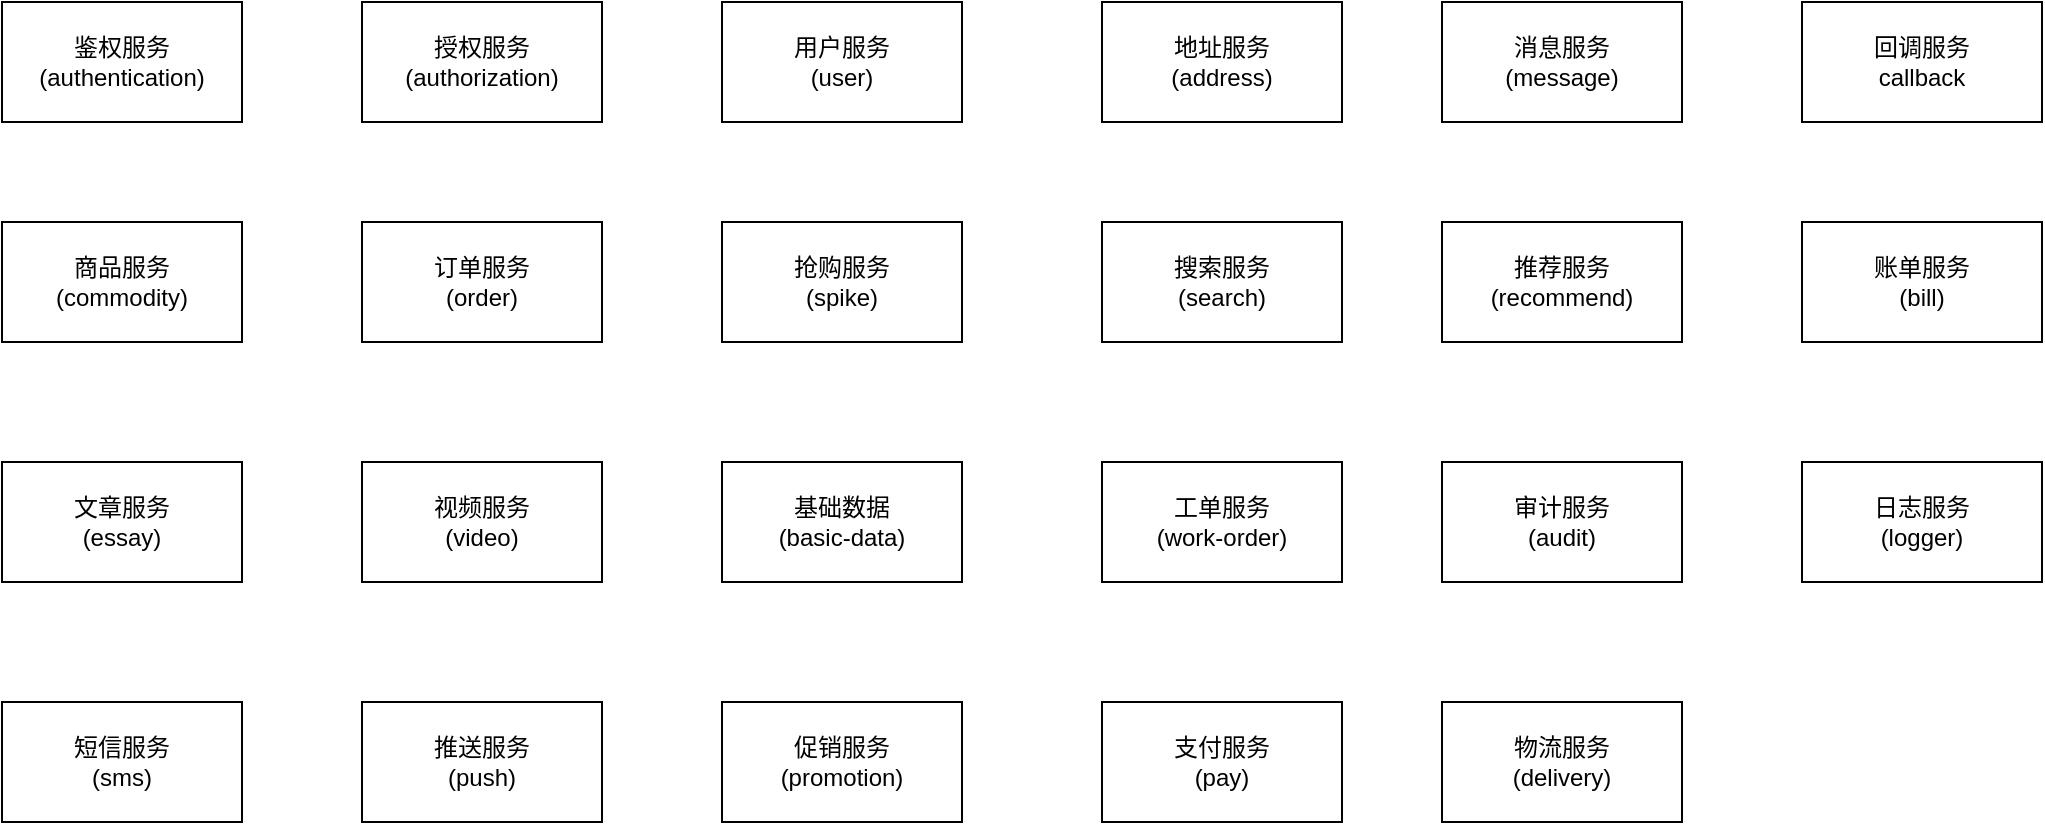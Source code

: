 <mxfile compressed="false" version="13.0.2" type="github" pages="12">
  <diagram id="GnY-sQZpjZbQGqyzHegG" name="代码组织结构">
    <mxGraphModel dx="1662" dy="737" grid="1" gridSize="10" guides="1" tooltips="1" connect="1" arrows="1" fold="1" page="1" pageScale="1" pageWidth="1920" pageHeight="1200" math="0" shadow="0">
      <root>
        <mxCell id="oEtwXXiguGyfS3GrOpjU-0" />
        <mxCell id="oEtwXXiguGyfS3GrOpjU-1" parent="oEtwXXiguGyfS3GrOpjU-0" />
        <mxCell id="oEtwXXiguGyfS3GrOpjU-2" value="鉴权服务&lt;br&gt;(authentication)" style="rounded=0;whiteSpace=wrap;html=1;" parent="oEtwXXiguGyfS3GrOpjU-1" vertex="1">
          <mxGeometry x="270" y="200" width="120" height="60" as="geometry" />
        </mxCell>
        <mxCell id="oEtwXXiguGyfS3GrOpjU-3" value="授权服务&lt;br&gt;(authorization)" style="rounded=0;whiteSpace=wrap;html=1;" parent="oEtwXXiguGyfS3GrOpjU-1" vertex="1">
          <mxGeometry x="450" y="200" width="120" height="60" as="geometry" />
        </mxCell>
        <mxCell id="oEtwXXiguGyfS3GrOpjU-4" value="用户服务&lt;br&gt;(user)" style="rounded=0;whiteSpace=wrap;html=1;" parent="oEtwXXiguGyfS3GrOpjU-1" vertex="1">
          <mxGeometry x="630" y="200" width="120" height="60" as="geometry" />
        </mxCell>
        <mxCell id="oEtwXXiguGyfS3GrOpjU-5" value="地址服务&lt;br&gt;(address)" style="rounded=0;whiteSpace=wrap;html=1;" parent="oEtwXXiguGyfS3GrOpjU-1" vertex="1">
          <mxGeometry x="820" y="200" width="120" height="60" as="geometry" />
        </mxCell>
        <mxCell id="oEtwXXiguGyfS3GrOpjU-6" value="消息服务&lt;br&gt;(message)" style="rounded=0;whiteSpace=wrap;html=1;" parent="oEtwXXiguGyfS3GrOpjU-1" vertex="1">
          <mxGeometry x="990" y="200" width="120" height="60" as="geometry" />
        </mxCell>
        <mxCell id="oEtwXXiguGyfS3GrOpjU-7" value="回调服务&lt;br&gt;callback" style="rounded=0;whiteSpace=wrap;html=1;" parent="oEtwXXiguGyfS3GrOpjU-1" vertex="1">
          <mxGeometry x="1170" y="200" width="120" height="60" as="geometry" />
        </mxCell>
        <mxCell id="oEtwXXiguGyfS3GrOpjU-8" value="商品服务&lt;br&gt;(commodity)" style="rounded=0;whiteSpace=wrap;html=1;" parent="oEtwXXiguGyfS3GrOpjU-1" vertex="1">
          <mxGeometry x="270" y="310" width="120" height="60" as="geometry" />
        </mxCell>
        <mxCell id="oEtwXXiguGyfS3GrOpjU-9" value="订单服务&lt;br&gt;(order)" style="rounded=0;whiteSpace=wrap;html=1;" parent="oEtwXXiguGyfS3GrOpjU-1" vertex="1">
          <mxGeometry x="450" y="310" width="120" height="60" as="geometry" />
        </mxCell>
        <mxCell id="oEtwXXiguGyfS3GrOpjU-10" value="抢购服务&lt;br&gt;(spike)" style="rounded=0;whiteSpace=wrap;html=1;" parent="oEtwXXiguGyfS3GrOpjU-1" vertex="1">
          <mxGeometry x="630" y="310" width="120" height="60" as="geometry" />
        </mxCell>
        <mxCell id="oEtwXXiguGyfS3GrOpjU-11" value="搜索服务&lt;br&gt;(search)" style="rounded=0;whiteSpace=wrap;html=1;" parent="oEtwXXiguGyfS3GrOpjU-1" vertex="1">
          <mxGeometry x="820" y="310" width="120" height="60" as="geometry" />
        </mxCell>
        <mxCell id="oEtwXXiguGyfS3GrOpjU-12" value="推荐服务&lt;br&gt;(recommend)" style="rounded=0;whiteSpace=wrap;html=1;" parent="oEtwXXiguGyfS3GrOpjU-1" vertex="1">
          <mxGeometry x="990" y="310" width="120" height="60" as="geometry" />
        </mxCell>
        <mxCell id="oEtwXXiguGyfS3GrOpjU-13" value="账单服务&lt;br&gt;(bill)" style="rounded=0;whiteSpace=wrap;html=1;" parent="oEtwXXiguGyfS3GrOpjU-1" vertex="1">
          <mxGeometry x="1170" y="310" width="120" height="60" as="geometry" />
        </mxCell>
        <mxCell id="oEtwXXiguGyfS3GrOpjU-14" value="文章服务&lt;br&gt;(essay)" style="rounded=0;whiteSpace=wrap;html=1;" parent="oEtwXXiguGyfS3GrOpjU-1" vertex="1">
          <mxGeometry x="270" y="430" width="120" height="60" as="geometry" />
        </mxCell>
        <mxCell id="oEtwXXiguGyfS3GrOpjU-15" value="视频服务&lt;br&gt;(video)" style="rounded=0;whiteSpace=wrap;html=1;" parent="oEtwXXiguGyfS3GrOpjU-1" vertex="1">
          <mxGeometry x="450" y="430" width="120" height="60" as="geometry" />
        </mxCell>
        <mxCell id="oEtwXXiguGyfS3GrOpjU-16" value="日志服务&lt;br&gt;(logger)" style="rounded=0;whiteSpace=wrap;html=1;" parent="oEtwXXiguGyfS3GrOpjU-1" vertex="1">
          <mxGeometry x="1170" y="430" width="120" height="60" as="geometry" />
        </mxCell>
        <mxCell id="oEtwXXiguGyfS3GrOpjU-17" value="基础数据&lt;br&gt;(basic-data)" style="rounded=0;whiteSpace=wrap;html=1;" parent="oEtwXXiguGyfS3GrOpjU-1" vertex="1">
          <mxGeometry x="630" y="430" width="120" height="60" as="geometry" />
        </mxCell>
        <mxCell id="oEtwXXiguGyfS3GrOpjU-18" value="工单服务&lt;br&gt;(work-order)" style="rounded=0;whiteSpace=wrap;html=1;" parent="oEtwXXiguGyfS3GrOpjU-1" vertex="1">
          <mxGeometry x="820" y="430" width="120" height="60" as="geometry" />
        </mxCell>
        <mxCell id="oEtwXXiguGyfS3GrOpjU-19" value="审计服务&lt;br&gt;(audit)" style="rounded=0;whiteSpace=wrap;html=1;" parent="oEtwXXiguGyfS3GrOpjU-1" vertex="1">
          <mxGeometry x="990" y="430" width="120" height="60" as="geometry" />
        </mxCell>
        <mxCell id="oEtwXXiguGyfS3GrOpjU-20" value="短信服务&lt;br&gt;(sms)" style="rounded=0;whiteSpace=wrap;html=1;" parent="oEtwXXiguGyfS3GrOpjU-1" vertex="1">
          <mxGeometry x="270" y="550" width="120" height="60" as="geometry" />
        </mxCell>
        <mxCell id="oEtwXXiguGyfS3GrOpjU-21" value="推送服务&lt;br&gt;(push)" style="rounded=0;whiteSpace=wrap;html=1;" parent="oEtwXXiguGyfS3GrOpjU-1" vertex="1">
          <mxGeometry x="450" y="550" width="120" height="60" as="geometry" />
        </mxCell>
        <mxCell id="IMEKFTVvO25J8VRdkN2B-0" value="促销服务&lt;br&gt;(promotion)" style="rounded=0;whiteSpace=wrap;html=1;" parent="oEtwXXiguGyfS3GrOpjU-1" vertex="1">
          <mxGeometry x="630" y="550" width="120" height="60" as="geometry" />
        </mxCell>
        <mxCell id="IMEKFTVvO25J8VRdkN2B-1" value="支付服务&lt;br&gt;(pay)" style="rounded=0;whiteSpace=wrap;html=1;" parent="oEtwXXiguGyfS3GrOpjU-1" vertex="1">
          <mxGeometry x="820" y="550" width="120" height="60" as="geometry" />
        </mxCell>
        <mxCell id="g9eRT_-tBeaySLTl5YRZ-0" value="物流服务&lt;br&gt;(delivery)" style="rounded=0;whiteSpace=wrap;html=1;" vertex="1" parent="oEtwXXiguGyfS3GrOpjU-1">
          <mxGeometry x="990" y="550" width="120" height="60" as="geometry" />
        </mxCell>
      </root>
    </mxGraphModel>
  </diagram>
  <diagram id="fJTEIW4vNVo7fU4z2nXC" name="订单模块数据库设计">
    <mxGraphModel dx="1662" dy="737" grid="1" gridSize="10" guides="1" tooltips="1" connect="1" arrows="1" fold="1" page="1" pageScale="1" pageWidth="1920" pageHeight="1200" math="0" shadow="0">
      <root>
        <mxCell id="-69nUH_dK5dmDrTVSiqt-0" />
        <mxCell id="-69nUH_dK5dmDrTVSiqt-1" parent="-69nUH_dK5dmDrTVSiqt-0" />
      </root>
    </mxGraphModel>
  </diagram>
  <diagram id="EQFV48QtP-neRoH8cSPk" name="商品模块数据库设计">
    
    <mxGraphModel dx="1662" dy="737" grid="1" gridSize="10" guides="1" tooltips="1" connect="1" arrows="1" fold="1" page="1" pageScale="1" pageWidth="1920" pageHeight="1200" math="0" shadow="0">
      
      <root>
        
        <mxCell id="xJbxlfi44_W29RXHvfew-0" />
        
        <mxCell id="xJbxlfi44_W29RXHvfew-1" parent="xJbxlfi44_W29RXHvfew-0" />
        
        <mxCell id="xJbxlfi44_W29RXHvfew-31" value="" style="edgeStyle=orthogonalEdgeStyle;rounded=0;orthogonalLoop=1;jettySize=auto;html=1;curved=1;" parent="xJbxlfi44_W29RXHvfew-1" source="xJbxlfi44_W29RXHvfew-5" target="xJbxlfi44_W29RXHvfew-20" edge="1">
          
          <mxGeometry relative="1" as="geometry" />
          
        </mxCell>
        
        <mxCell id="xJbxlfi44_W29RXHvfew-79" value="" style="edgeStyle=orthogonalEdgeStyle;curved=1;rounded=0;orthogonalLoop=1;jettySize=auto;html=1;" parent="xJbxlfi44_W29RXHvfew-1" source="xJbxlfi44_W29RXHvfew-56" target="xJbxlfi44_W29RXHvfew-68" edge="1">
          
          <mxGeometry relative="1" as="geometry" />
          
        </mxCell>
        
        <mxCell id="xJbxlfi44_W29RXHvfew-55" value="" style="edgeStyle=orthogonalEdgeStyle;rounded=0;orthogonalLoop=1;jettySize=auto;html=1;exitX=1;exitY=0.5;exitDx=0;exitDy=0;entryX=1;entryY=0.5;entryDx=0;entryDy=0;" parent="xJbxlfi44_W29RXHvfew-1" source="xJbxlfi44_W29RXHvfew-37" target="xJbxlfi44_W29RXHvfew-45" edge="1">
          
          <mxGeometry relative="1" as="geometry" />
          
        </mxCell>
        
        <mxCell id="xJbxlfi44_W29RXHvfew-145" value="" style="edgeStyle=orthogonalEdgeStyle;rounded=0;orthogonalLoop=1;jettySize=auto;html=1;entryX=0;entryY=0.5;entryDx=0;entryDy=0;" parent="xJbxlfi44_W29RXHvfew-1" source="xJbxlfi44_W29RXHvfew-121" target="xJbxlfi44_W29RXHvfew-21" edge="1">
          
          <mxGeometry relative="1" as="geometry" />
          
        </mxCell>
        
        <mxCell id="xJbxlfi44_W29RXHvfew-81" value="" style="edgeStyle=orthogonalEdgeStyle;curved=1;rounded=0;orthogonalLoop=1;jettySize=auto;html=1;" parent="xJbxlfi44_W29RXHvfew-1" source="xJbxlfi44_W29RXHvfew-56" edge="1">
          
          <mxGeometry relative="1" as="geometry">
            
            <mxPoint x="420" y="279" as="targetPoint" />
            
          </mxGeometry>
          
        </mxCell>
        
        <mxCell id="xJbxlfi44_W29RXHvfew-80" value="" style="edgeStyle=orthogonalEdgeStyle;rounded=0;orthogonalLoop=1;jettySize=auto;html=1;entryX=1.013;entryY=0.75;entryDx=0;entryDy=0;exitX=1;exitY=0.5;exitDx=0;exitDy=0;entryPerimeter=0;" parent="xJbxlfi44_W29RXHvfew-1" source="xJbxlfi44_W29RXHvfew-35" target="xJbxlfi44_W29RXHvfew-21" edge="1">
          
          <mxGeometry relative="1" as="geometry" />
          
        </mxCell>
        
        <mxCell id="xJbxlfi44_W29RXHvfew-198" value="属性系列&lt;br&gt;主要包括属性表与属性值表" style="shape=callout;whiteSpace=wrap;html=1;perimeter=calloutPerimeter;direction=east;position2=0.11;align=center;" parent="xJbxlfi44_W29RXHvfew-1" vertex="1">
          
          <mxGeometry x="200" y="302" width="150" height="70" as="geometry" />
          
        </mxCell>
        
        <mxCell id="xJbxlfi44_W29RXHvfew-200" value="规格系列&lt;br&gt;主要包括规格表与规格值表" style="shape=callout;whiteSpace=wrap;html=1;perimeter=calloutPerimeter;direction=east;position2=0.99;align=center;" parent="xJbxlfi44_W29RXHvfew-1" vertex="1">
          
          <mxGeometry x="230" y="505" width="150" height="70" as="geometry" />
          
        </mxCell>
        
        <mxCell id="Q8jQHKkDzsodDABnMocK-18" value="" style="endArrow=classic;html=1;edgeStyle=orthogonalEdgeStyle;entryX=0.494;entryY=1.019;entryDx=0;entryDy=0;entryPerimeter=0;" parent="xJbxlfi44_W29RXHvfew-1" source="Q8jQHKkDzsodDABnMocK-12" target="xJbxlfi44_W29RXHvfew-140" edge="1">
          
          <mxGeometry width="50" height="50" relative="1" as="geometry">
            
            <mxPoint x="330" y="940" as="sourcePoint" />
            
            <mxPoint x="130" y="690" as="targetPoint" />
            
          </mxGeometry>
          
        </mxCell>
        
        <mxCell id="Q8jQHKkDzsodDABnMocK-19" value="" style="endArrow=classic;html=1;edgeStyle=orthogonalEdgeStyle;entryX=0.375;entryY=1.133;entryDx=0;entryDy=0;entryPerimeter=0;exitX=1;exitY=0.5;exitDx=0;exitDy=0;" parent="xJbxlfi44_W29RXHvfew-1" source="Q8jQHKkDzsodDABnMocK-16" target="xJbxlfi44_W29RXHvfew-45" edge="1">
          
          <mxGeometry width="50" height="50" relative="1" as="geometry">
            
            <mxPoint x="50" y="1006" as="sourcePoint" />
            
            <mxPoint x="-120" y="754" as="targetPoint" />
            
            <Array as="points">
              
              <mxPoint x="660" y="889" />
              
            </Array>
            
          </mxGeometry>
          
        </mxCell>
        
        <mxCell id="Q8jQHKkDzsodDABnMocK-20" value="" style="endArrow=classic;html=1;edgeStyle=orthogonalEdgeStyle;entryX=1;entryY=0.5;entryDx=0;entryDy=0;exitX=1;exitY=0.5;exitDx=0;exitDy=0;" parent="xJbxlfi44_W29RXHvfew-1" source="Q8jQHKkDzsodDABnMocK-14" target="xJbxlfi44_W29RXHvfew-69" edge="1">
          
          <mxGeometry width="50" height="50" relative="1" as="geometry">
            
            <mxPoint x="200" y="982" as="sourcePoint" />
            
            <mxPoint x="30" y="730" as="targetPoint" />
            
            <Array as="points">
              
              <mxPoint x="570" y="863" />
              
              <mxPoint x="570" y="621" />
              
            </Array>
            
          </mxGeometry>
          
        </mxCell>
        
        <mxCell id="Q8jQHKkDzsodDABnMocK-104" value="规格值" style="swimlane;fontStyle=0;childLayout=stackLayout;horizontal=1;startSize=26;horizontalStack=0;resizeParent=1;resizeParentMax=0;resizeLast=0;collapsible=1;marginBottom=0;align=center;fontSize=14;" parent="xJbxlfi44_W29RXHvfew-1" vertex="1">
          
          <mxGeometry x="1040" y="200" width="160" height="108" as="geometry" />
          
        </mxCell>
        
        <mxCell id="Q8jQHKkDzsodDABnMocK-105" value="规格值索引" style="shape=partialRectangle;top=0;left=0;right=0;bottom=1;align=left;verticalAlign=middle;fillColor=none;spacingLeft=34;spacingRight=4;overflow=hidden;rotatable=0;points=[[0,0.5],[1,0.5]];portConstraint=eastwest;dropTarget=0;fontStyle=5;fontSize=12;" parent="Q8jQHKkDzsodDABnMocK-104" vertex="1">
          
          <mxGeometry y="26" width="160" height="30" as="geometry" />
          
        </mxCell>
        
        <mxCell id="Q8jQHKkDzsodDABnMocK-106" value="PK" style="shape=partialRectangle;top=0;left=0;bottom=0;fillColor=none;align=left;verticalAlign=middle;spacingLeft=4;spacingRight=4;overflow=hidden;rotatable=0;points=[];portConstraint=eastwest;part=1;fontSize=12;" parent="Q8jQHKkDzsodDABnMocK-105" vertex="1" connectable="0">
          
          <mxGeometry width="30" height="30" as="geometry" />
          
        </mxCell>
        
        <mxCell id="Q8jQHKkDzsodDABnMocK-107" value="规格索引" style="shape=partialRectangle;top=0;left=0;right=0;bottom=0;align=left;verticalAlign=top;fillColor=none;spacingLeft=34;spacingRight=4;overflow=hidden;rotatable=0;points=[[0,0.5],[1,0.5]];portConstraint=eastwest;dropTarget=0;fontSize=12;" parent="Q8jQHKkDzsodDABnMocK-104" vertex="1">
          
          <mxGeometry y="56" width="160" height="26" as="geometry" />
          
        </mxCell>
        
        <mxCell id="Q8jQHKkDzsodDABnMocK-108" value="" style="shape=partialRectangle;top=0;left=0;bottom=0;fillColor=none;align=left;verticalAlign=top;spacingLeft=4;spacingRight=4;overflow=hidden;rotatable=0;points=[];portConstraint=eastwest;part=1;fontSize=12;" parent="Q8jQHKkDzsodDABnMocK-107" vertex="1" connectable="0">
          
          <mxGeometry width="30" height="26" as="geometry" />
          
        </mxCell>
        
        <mxCell id="Q8jQHKkDzsodDABnMocK-109" value="类型索引" style="shape=partialRectangle;top=0;left=0;right=0;bottom=0;align=left;verticalAlign=top;fillColor=none;spacingLeft=34;spacingRight=4;overflow=hidden;rotatable=0;points=[[0,0.5],[1,0.5]];portConstraint=eastwest;dropTarget=0;fontSize=12;" parent="Q8jQHKkDzsodDABnMocK-104" vertex="1">
          
          <mxGeometry y="82" width="160" height="26" as="geometry" />
          
        </mxCell>
        
        <mxCell id="Q8jQHKkDzsodDABnMocK-110" value="" style="shape=partialRectangle;top=0;left=0;bottom=0;fillColor=none;align=left;verticalAlign=top;spacingLeft=4;spacingRight=4;overflow=hidden;rotatable=0;points=[];portConstraint=eastwest;part=1;fontSize=12;" parent="Q8jQHKkDzsodDABnMocK-109" vertex="1" connectable="0">
          
          <mxGeometry width="30" height="26" as="geometry" />
          
        </mxCell>
        
        <mxCell id="Q8jQHKkDzsodDABnMocK-21" value="商品系列&lt;br&gt;主要包括商品表、商品公共表、商品图片表" style="shape=callout;whiteSpace=wrap;html=1;perimeter=calloutPerimeter;direction=east;position2=0.8;align=center;" parent="xJbxlfi44_W29RXHvfew-1" vertex="1">
          
          <mxGeometry x="200" y="698" width="240" height="70" as="geometry" />
          
        </mxCell>
        
        <mxCell id="xJbxlfi44_W29RXHvfew-68" value="规格系列" style="swimlane;fontStyle=0;childLayout=stackLayout;horizontal=1;startSize=26;horizontalStack=0;resizeParent=1;resizeParentMax=0;resizeLast=0;collapsible=1;marginBottom=0;align=center;fontSize=14;dashed=1;" parent="xJbxlfi44_W29RXHvfew-1" vertex="1">
          
          <mxGeometry x="340" y="580" width="160" height="56" as="geometry" />
          
        </mxCell>
        
        <mxCell id="xJbxlfi44_W29RXHvfew-69" value="规格索引" style="shape=partialRectangle;top=0;left=0;right=0;bottom=1;align=left;verticalAlign=middle;fillColor=none;spacingLeft=34;spacingRight=4;overflow=hidden;rotatable=0;points=[[0,0.5],[1,0.5]];portConstraint=eastwest;dropTarget=0;fontStyle=5;fontSize=12;dashed=1;" parent="xJbxlfi44_W29RXHvfew-68" vertex="1">
          
          <mxGeometry y="26" width="160" height="30" as="geometry" />
          
        </mxCell>
        
        <mxCell id="xJbxlfi44_W29RXHvfew-70" value="PK" style="shape=partialRectangle;top=0;left=0;bottom=0;fillColor=none;align=left;verticalAlign=middle;spacingLeft=4;spacingRight=4;overflow=hidden;rotatable=0;points=[];portConstraint=eastwest;part=1;fontSize=12;" parent="xJbxlfi44_W29RXHvfew-69" vertex="1" connectable="0">
          
          <mxGeometry width="30" height="30" as="geometry" />
          
        </mxCell>
        
        <mxCell id="xJbxlfi44_W29RXHvfew-182" value="属性" style="swimlane;fontStyle=0;childLayout=stackLayout;horizontal=1;startSize=26;horizontalStack=0;resizeParent=1;resizeParentMax=0;resizeLast=0;collapsible=1;marginBottom=0;align=center;fontSize=14;" parent="xJbxlfi44_W29RXHvfew-1" vertex="1">
          
          <mxGeometry x="1520" y="90" width="160" height="82" as="geometry" />
          
        </mxCell>
        
        <mxCell id="xJbxlfi44_W29RXHvfew-183" value="属性索引" style="shape=partialRectangle;top=0;left=0;right=0;bottom=1;align=left;verticalAlign=middle;fillColor=none;spacingLeft=34;spacingRight=4;overflow=hidden;rotatable=0;points=[[0,0.5],[1,0.5]];portConstraint=eastwest;dropTarget=0;fontStyle=5;fontSize=12;" parent="xJbxlfi44_W29RXHvfew-182" vertex="1">
          
          <mxGeometry y="26" width="160" height="30" as="geometry" />
          
        </mxCell>
        
        <mxCell id="xJbxlfi44_W29RXHvfew-184" value="PK" style="shape=partialRectangle;top=0;left=0;bottom=0;fillColor=none;align=left;verticalAlign=middle;spacingLeft=4;spacingRight=4;overflow=hidden;rotatable=0;points=[];portConstraint=eastwest;part=1;fontSize=12;" parent="xJbxlfi44_W29RXHvfew-183" vertex="1" connectable="0">
          
          <mxGeometry width="30" height="30" as="geometry" />
          
        </mxCell>
        
        <mxCell id="xJbxlfi44_W29RXHvfew-185" value="类型索引" style="shape=partialRectangle;top=0;left=0;right=0;bottom=0;align=left;verticalAlign=top;fillColor=none;spacingLeft=34;spacingRight=4;overflow=hidden;rotatable=0;points=[[0,0.5],[1,0.5]];portConstraint=eastwest;dropTarget=0;fontSize=12;" parent="xJbxlfi44_W29RXHvfew-182" vertex="1">
          
          <mxGeometry y="56" width="160" height="26" as="geometry" />
          
        </mxCell>
        
        <mxCell id="xJbxlfi44_W29RXHvfew-186" value="" style="shape=partialRectangle;top=0;left=0;bottom=0;fillColor=none;align=left;verticalAlign=top;spacingLeft=4;spacingRight=4;overflow=hidden;rotatable=0;points=[];portConstraint=eastwest;part=1;fontSize=12;" parent="xJbxlfi44_W29RXHvfew-185" vertex="1" connectable="0">
          
          <mxGeometry width="30" height="26" as="geometry" />
          
        </mxCell>
        
        <mxCell id="Q8jQHKkDzsodDABnMocK-61" value="属性值" style="swimlane;fontStyle=0;childLayout=stackLayout;horizontal=1;startSize=26;horizontalStack=0;resizeParent=1;resizeParentMax=0;resizeLast=0;collapsible=1;marginBottom=0;align=center;fontSize=14;" parent="xJbxlfi44_W29RXHvfew-1" vertex="1">
          
          <mxGeometry x="1520" y="224" width="160" height="108" as="geometry" />
          
        </mxCell>
        
        <mxCell id="Q8jQHKkDzsodDABnMocK-62" value="属性值索引" style="shape=partialRectangle;top=0;left=0;right=0;bottom=1;align=left;verticalAlign=middle;fillColor=none;spacingLeft=34;spacingRight=4;overflow=hidden;rotatable=0;points=[[0,0.5],[1,0.5]];portConstraint=eastwest;dropTarget=0;fontStyle=5;fontSize=12;" parent="Q8jQHKkDzsodDABnMocK-61" vertex="1">
          
          <mxGeometry y="26" width="160" height="30" as="geometry" />
          
        </mxCell>
        
        <mxCell id="Q8jQHKkDzsodDABnMocK-63" value="PK" style="shape=partialRectangle;top=0;left=0;bottom=0;fillColor=none;align=left;verticalAlign=middle;spacingLeft=4;spacingRight=4;overflow=hidden;rotatable=0;points=[];portConstraint=eastwest;part=1;fontSize=12;" parent="Q8jQHKkDzsodDABnMocK-62" vertex="1" connectable="0">
          
          <mxGeometry width="30" height="30" as="geometry" />
          
        </mxCell>
        
        <mxCell id="Q8jQHKkDzsodDABnMocK-64" value="属性索引" style="shape=partialRectangle;top=0;left=0;right=0;bottom=0;align=left;verticalAlign=top;fillColor=none;spacingLeft=34;spacingRight=4;overflow=hidden;rotatable=0;points=[[0,0.5],[1,0.5]];portConstraint=eastwest;dropTarget=0;fontSize=12;" parent="Q8jQHKkDzsodDABnMocK-61" vertex="1">
          
          <mxGeometry y="56" width="160" height="26" as="geometry" />
          
        </mxCell>
        
        <mxCell id="Q8jQHKkDzsodDABnMocK-65" value="" style="shape=partialRectangle;top=0;left=0;bottom=0;fillColor=none;align=left;verticalAlign=top;spacingLeft=4;spacingRight=4;overflow=hidden;rotatable=0;points=[];portConstraint=eastwest;part=1;fontSize=12;" parent="Q8jQHKkDzsodDABnMocK-64" vertex="1" connectable="0">
          
          <mxGeometry width="30" height="26" as="geometry" />
          
        </mxCell>
        
        <mxCell id="Q8jQHKkDzsodDABnMocK-68" value="类型索引" style="shape=partialRectangle;top=0;left=0;right=0;bottom=0;align=left;verticalAlign=top;fillColor=none;spacingLeft=34;spacingRight=4;overflow=hidden;rotatable=0;points=[[0,0.5],[1,0.5]];portConstraint=eastwest;dropTarget=0;fontSize=12;" parent="Q8jQHKkDzsodDABnMocK-61" vertex="1">
          
          <mxGeometry y="82" width="160" height="26" as="geometry" />
          
        </mxCell>
        
        <mxCell id="Q8jQHKkDzsodDABnMocK-69" value="" style="shape=partialRectangle;top=0;left=0;bottom=0;fillColor=none;align=left;verticalAlign=top;spacingLeft=4;spacingRight=4;overflow=hidden;rotatable=0;points=[];portConstraint=eastwest;part=1;fontSize=12;" parent="Q8jQHKkDzsodDABnMocK-68" vertex="1" connectable="0">
          
          <mxGeometry width="30" height="26" as="geometry" />
          
        </mxCell>
        
        <mxCell id="Q8jQHKkDzsodDABnMocK-75" value="类型" style="swimlane;fontStyle=0;childLayout=stackLayout;horizontal=1;startSize=26;horizontalStack=0;resizeParent=1;resizeParentMax=0;resizeLast=0;collapsible=1;marginBottom=0;align=center;fontSize=14;" parent="xJbxlfi44_W29RXHvfew-1" vertex="1">
          
          <mxGeometry x="1300" y="182" width="160" height="56" as="geometry" />
          
        </mxCell>
        
        <mxCell id="Q8jQHKkDzsodDABnMocK-76" value="类型索引" style="shape=partialRectangle;top=0;left=0;right=0;bottom=1;align=left;verticalAlign=middle;fillColor=none;spacingLeft=34;spacingRight=4;overflow=hidden;rotatable=0;points=[[0,0.5],[1,0.5]];portConstraint=eastwest;dropTarget=0;fontStyle=5;fontSize=12;" parent="Q8jQHKkDzsodDABnMocK-75" vertex="1">
          
          <mxGeometry y="26" width="160" height="30" as="geometry" />
          
        </mxCell>
        
        <mxCell id="Q8jQHKkDzsodDABnMocK-77" value="PK" style="shape=partialRectangle;top=0;left=0;bottom=0;fillColor=none;align=left;verticalAlign=middle;spacingLeft=4;spacingRight=4;overflow=hidden;rotatable=0;points=[];portConstraint=eastwest;part=1;fontSize=12;" parent="Q8jQHKkDzsodDABnMocK-76" vertex="1" connectable="0">
          
          <mxGeometry width="30" height="30" as="geometry" />
          
        </mxCell>
        
        <mxCell id="Q8jQHKkDzsodDABnMocK-29" value="商品" style="swimlane;fontStyle=0;childLayout=stackLayout;horizontal=1;startSize=26;horizontalStack=0;resizeParent=1;resizeParentMax=0;resizeLast=0;collapsible=1;marginBottom=0;align=center;fontSize=14;" parent="xJbxlfi44_W29RXHvfew-1" vertex="1">
          
          <mxGeometry x="1520" y="376" width="160" height="108" as="geometry" />
          
        </mxCell>
        
        <mxCell id="Q8jQHKkDzsodDABnMocK-30" value="商品索引" style="shape=partialRectangle;top=0;left=0;right=0;bottom=1;align=left;verticalAlign=middle;fillColor=none;spacingLeft=34;spacingRight=4;overflow=hidden;rotatable=0;points=[[0,0.5],[1,0.5]];portConstraint=eastwest;dropTarget=0;fontStyle=5;fontSize=12;" parent="Q8jQHKkDzsodDABnMocK-29" vertex="1">
          
          <mxGeometry y="26" width="160" height="30" as="geometry" />
          
        </mxCell>
        
        <mxCell id="Q8jQHKkDzsodDABnMocK-31" value="PK" style="shape=partialRectangle;top=0;left=0;bottom=0;fillColor=none;align=left;verticalAlign=middle;spacingLeft=4;spacingRight=4;overflow=hidden;rotatable=0;points=[];portConstraint=eastwest;part=1;fontSize=12;" parent="Q8jQHKkDzsodDABnMocK-30" vertex="1" connectable="0">
          
          <mxGeometry width="30" height="30" as="geometry" />
          
        </mxCell>
        
        <mxCell id="Q8jQHKkDzsodDABnMocK-32" value="商品公共索引" style="shape=partialRectangle;top=0;left=0;right=0;bottom=0;align=left;verticalAlign=top;fillColor=none;spacingLeft=34;spacingRight=4;overflow=hidden;rotatable=0;points=[[0,0.5],[1,0.5]];portConstraint=eastwest;dropTarget=0;fontSize=12;" parent="Q8jQHKkDzsodDABnMocK-29" vertex="1">
          
          <mxGeometry y="56" width="160" height="26" as="geometry" />
          
        </mxCell>
        
        <mxCell id="Q8jQHKkDzsodDABnMocK-33" value="" style="shape=partialRectangle;top=0;left=0;bottom=0;fillColor=none;align=left;verticalAlign=top;spacingLeft=4;spacingRight=4;overflow=hidden;rotatable=0;points=[];portConstraint=eastwest;part=1;fontSize=12;" parent="Q8jQHKkDzsodDABnMocK-32" vertex="1" connectable="0">
          
          <mxGeometry width="30" height="26" as="geometry" />
          
        </mxCell>
        
        <mxCell id="Q8jQHKkDzsodDABnMocK-34" value="颜色索引" style="shape=partialRectangle;top=0;left=0;right=0;bottom=0;align=left;verticalAlign=top;fillColor=none;spacingLeft=34;spacingRight=4;overflow=hidden;rotatable=0;points=[[0,0.5],[1,0.5]];portConstraint=eastwest;dropTarget=0;fontSize=12;" parent="Q8jQHKkDzsodDABnMocK-29" vertex="1">
          
          <mxGeometry y="82" width="160" height="26" as="geometry" />
          
        </mxCell>
        
        <mxCell id="Q8jQHKkDzsodDABnMocK-35" value="" style="shape=partialRectangle;top=0;left=0;bottom=0;fillColor=none;align=left;verticalAlign=top;spacingLeft=4;spacingRight=4;overflow=hidden;rotatable=0;points=[];portConstraint=eastwest;part=1;fontSize=12;" parent="Q8jQHKkDzsodDABnMocK-34" vertex="1" connectable="0">
          
          <mxGeometry width="30" height="26" as="geometry" />
          
        </mxCell>
        
        <mxCell id="Q8jQHKkDzsodDABnMocK-40" value="图片" style="swimlane;fontStyle=0;childLayout=stackLayout;horizontal=1;startSize=26;horizontalStack=0;resizeParent=1;resizeParentMax=0;resizeLast=0;collapsible=1;marginBottom=0;align=center;fontSize=14;" parent="xJbxlfi44_W29RXHvfew-1" vertex="1">
          
          <mxGeometry x="1520" y="562" width="160" height="78" as="geometry" />
          
        </mxCell>
        
        <mxCell id="Q8jQHKkDzsodDABnMocK-43" value="商品公共索引" style="shape=partialRectangle;top=0;left=0;right=0;bottom=0;align=left;verticalAlign=top;fillColor=none;spacingLeft=34;spacingRight=4;overflow=hidden;rotatable=0;points=[[0,0.5],[1,0.5]];portConstraint=eastwest;dropTarget=0;fontSize=12;" parent="Q8jQHKkDzsodDABnMocK-40" vertex="1">
          
          <mxGeometry y="26" width="160" height="26" as="geometry" />
          
        </mxCell>
        
        <mxCell id="Q8jQHKkDzsodDABnMocK-44" value="" style="shape=partialRectangle;top=0;left=0;bottom=0;fillColor=none;align=left;verticalAlign=top;spacingLeft=4;spacingRight=4;overflow=hidden;rotatable=0;points=[];portConstraint=eastwest;part=1;fontSize=12;" parent="Q8jQHKkDzsodDABnMocK-43" vertex="1" connectable="0">
          
          <mxGeometry width="30" height="26" as="geometry" />
          
        </mxCell>
        
        <mxCell id="Q8jQHKkDzsodDABnMocK-45" value="颜色索引" style="shape=partialRectangle;top=0;left=0;right=0;bottom=0;align=left;verticalAlign=top;fillColor=none;spacingLeft=34;spacingRight=4;overflow=hidden;rotatable=0;points=[[0,0.5],[1,0.5]];portConstraint=eastwest;dropTarget=0;fontSize=12;" parent="Q8jQHKkDzsodDABnMocK-40" vertex="1">
          
          <mxGeometry y="52" width="160" height="26" as="geometry" />
          
        </mxCell>
        
        <mxCell id="Q8jQHKkDzsodDABnMocK-46" value="" style="shape=partialRectangle;top=0;left=0;bottom=0;fillColor=none;align=left;verticalAlign=top;spacingLeft=4;spacingRight=4;overflow=hidden;rotatable=0;points=[];portConstraint=eastwest;part=1;fontSize=12;" parent="Q8jQHKkDzsodDABnMocK-45" vertex="1" connectable="0">
          
          <mxGeometry width="30" height="26" as="geometry" />
          
        </mxCell>
        
        <mxCell id="Q8jQHKkDzsodDABnMocK-22" value="商品公共" style="swimlane;fontStyle=0;childLayout=stackLayout;horizontal=1;startSize=26;horizontalStack=0;resizeParent=1;resizeParentMax=0;resizeLast=0;collapsible=1;marginBottom=0;align=center;fontSize=14;" parent="xJbxlfi44_W29RXHvfew-1" vertex="1">
          
          <mxGeometry x="1300" y="484" width="160" height="56" as="geometry" />
          
        </mxCell>
        
        <mxCell id="Q8jQHKkDzsodDABnMocK-23" value="商品公共索引" style="shape=partialRectangle;top=0;left=0;right=0;bottom=1;align=left;verticalAlign=middle;fillColor=none;spacingLeft=34;spacingRight=4;overflow=hidden;rotatable=0;points=[[0,0.5],[1,0.5]];portConstraint=eastwest;dropTarget=0;fontStyle=5;fontSize=12;" parent="Q8jQHKkDzsodDABnMocK-22" vertex="1">
          
          <mxGeometry y="26" width="160" height="30" as="geometry" />
          
        </mxCell>
        
        <mxCell id="Q8jQHKkDzsodDABnMocK-24" value="PK" style="shape=partialRectangle;top=0;left=0;bottom=0;fillColor=none;align=left;verticalAlign=middle;spacingLeft=4;spacingRight=4;overflow=hidden;rotatable=0;points=[];portConstraint=eastwest;part=1;fontSize=12;" parent="Q8jQHKkDzsodDABnMocK-23" vertex="1" connectable="0">
          
          <mxGeometry width="30" height="30" as="geometry" />
          
        </mxCell>
        
        <mxCell id="Q8jQHKkDzsodDABnMocK-99" value="规格" style="swimlane;fontStyle=0;childLayout=stackLayout;horizontal=1;startSize=26;horizontalStack=0;resizeParent=1;resizeParentMax=0;resizeLast=0;collapsible=1;marginBottom=0;align=center;fontSize=14;" parent="xJbxlfi44_W29RXHvfew-1" vertex="1">
          
          <mxGeometry x="1040" y="100" width="160" height="82" as="geometry" />
          
        </mxCell>
        
        <mxCell id="Q8jQHKkDzsodDABnMocK-100" value="规格索引" style="shape=partialRectangle;top=0;left=0;right=0;bottom=1;align=left;verticalAlign=middle;fillColor=none;spacingLeft=34;spacingRight=4;overflow=hidden;rotatable=0;points=[[0,0.5],[1,0.5]];portConstraint=eastwest;dropTarget=0;fontStyle=5;fontSize=12;" parent="Q8jQHKkDzsodDABnMocK-99" vertex="1">
          
          <mxGeometry y="26" width="160" height="30" as="geometry" />
          
        </mxCell>
        
        <mxCell id="Q8jQHKkDzsodDABnMocK-101" value="PK" style="shape=partialRectangle;top=0;left=0;bottom=0;fillColor=none;align=left;verticalAlign=middle;spacingLeft=4;spacingRight=4;overflow=hidden;rotatable=0;points=[];portConstraint=eastwest;part=1;fontSize=12;" parent="Q8jQHKkDzsodDABnMocK-100" vertex="1" connectable="0">
          
          <mxGeometry width="30" height="30" as="geometry" />
          
        </mxCell>
        
        <mxCell id="Q8jQHKkDzsodDABnMocK-102" value="类型索引" style="shape=partialRectangle;top=0;left=0;right=0;bottom=0;align=left;verticalAlign=top;fillColor=none;spacingLeft=34;spacingRight=4;overflow=hidden;rotatable=0;points=[[0,0.5],[1,0.5]];portConstraint=eastwest;dropTarget=0;fontSize=12;" parent="Q8jQHKkDzsodDABnMocK-99" vertex="1">
          
          <mxGeometry y="56" width="160" height="26" as="geometry" />
          
        </mxCell>
        
        <mxCell id="Q8jQHKkDzsodDABnMocK-103" value="" style="shape=partialRectangle;top=0;left=0;bottom=0;fillColor=none;align=left;verticalAlign=top;spacingLeft=4;spacingRight=4;overflow=hidden;rotatable=0;points=[];portConstraint=eastwest;part=1;fontSize=12;" parent="Q8jQHKkDzsodDABnMocK-102" vertex="1" connectable="0">
          
          <mxGeometry width="30" height="26" as="geometry" />
          
        </mxCell>
        
        <mxCell id="Q8jQHKkDzsodDABnMocK-0" value="商品系列" style="swimlane;fontStyle=0;childLayout=stackLayout;horizontal=1;startSize=26;horizontalStack=0;resizeParent=1;resizeParentMax=0;resizeLast=0;collapsible=1;marginBottom=0;align=center;fontSize=14;dashed=1;" parent="xJbxlfi44_W29RXHvfew-1" vertex="1">
          
          <mxGeometry x="340" y="768" width="160" height="238" as="geometry" />
          
        </mxCell>
        
        <mxCell id="Q8jQHKkDzsodDABnMocK-1" value="商品索引" style="shape=partialRectangle;top=0;left=0;right=0;bottom=1;align=left;verticalAlign=middle;fillColor=none;spacingLeft=34;spacingRight=4;overflow=hidden;rotatable=0;points=[[0,0.5],[1,0.5]];portConstraint=eastwest;dropTarget=0;fontStyle=5;fontSize=12;dashed=1;" parent="Q8jQHKkDzsodDABnMocK-0" vertex="1">
          
          <mxGeometry y="26" width="160" height="30" as="geometry" />
          
        </mxCell>
        
        <mxCell id="Q8jQHKkDzsodDABnMocK-2" value="PK" style="shape=partialRectangle;top=0;left=0;bottom=0;fillColor=none;align=left;verticalAlign=middle;spacingLeft=4;spacingRight=4;overflow=hidden;rotatable=0;points=[];portConstraint=eastwest;part=1;fontSize=12;" parent="Q8jQHKkDzsodDABnMocK-1" vertex="1" connectable="0">
          
          <mxGeometry width="30" height="30" as="geometry" />
          
        </mxCell>
        
        <mxCell id="Q8jQHKkDzsodDABnMocK-12" value="属性索引" style="shape=partialRectangle;top=0;left=0;right=0;bottom=0;align=left;verticalAlign=top;fillColor=none;spacingLeft=34;spacingRight=4;overflow=hidden;rotatable=0;points=[[0,0.5],[1,0.5]];portConstraint=eastwest;dropTarget=0;fontSize=12;dashed=1;" parent="Q8jQHKkDzsodDABnMocK-0" vertex="1">
          
          <mxGeometry y="56" width="160" height="26" as="geometry" />
          
        </mxCell>
        
        <mxCell id="Q8jQHKkDzsodDABnMocK-13" value="" style="shape=partialRectangle;top=0;left=0;bottom=0;fillColor=none;align=left;verticalAlign=top;spacingLeft=4;spacingRight=4;overflow=hidden;rotatable=0;points=[];portConstraint=eastwest;part=1;fontSize=12;" parent="Q8jQHKkDzsodDABnMocK-12" vertex="1" connectable="0">
          
          <mxGeometry width="30" height="26" as="geometry" />
          
        </mxCell>
        
        <mxCell id="Q8jQHKkDzsodDABnMocK-14" value="规格索引" style="shape=partialRectangle;top=0;left=0;right=0;bottom=0;align=left;verticalAlign=top;fillColor=none;spacingLeft=34;spacingRight=4;overflow=hidden;rotatable=0;points=[[0,0.5],[1,0.5]];portConstraint=eastwest;dropTarget=0;fontSize=12;dashed=1;" parent="Q8jQHKkDzsodDABnMocK-0" vertex="1">
          
          <mxGeometry y="82" width="160" height="26" as="geometry" />
          
        </mxCell>
        
        <mxCell id="Q8jQHKkDzsodDABnMocK-15" value="" style="shape=partialRectangle;top=0;left=0;bottom=0;fillColor=none;align=left;verticalAlign=top;spacingLeft=4;spacingRight=4;overflow=hidden;rotatable=0;points=[];portConstraint=eastwest;part=1;fontSize=12;" parent="Q8jQHKkDzsodDABnMocK-14" vertex="1" connectable="0">
          
          <mxGeometry width="30" height="26" as="geometry" />
          
        </mxCell>
        
        <mxCell id="Q8jQHKkDzsodDABnMocK-16" value="品牌索引" style="shape=partialRectangle;top=0;left=0;right=0;bottom=0;align=left;verticalAlign=top;fillColor=none;spacingLeft=34;spacingRight=4;overflow=hidden;rotatable=0;points=[[0,0.5],[1,0.5]];portConstraint=eastwest;dropTarget=0;fontSize=12;dashed=1;" parent="Q8jQHKkDzsodDABnMocK-0" vertex="1">
          
          <mxGeometry y="108" width="160" height="26" as="geometry" />
          
        </mxCell>
        
        <mxCell id="Q8jQHKkDzsodDABnMocK-17" value="" style="shape=partialRectangle;top=0;left=0;bottom=0;fillColor=none;align=left;verticalAlign=top;spacingLeft=4;spacingRight=4;overflow=hidden;rotatable=0;points=[];portConstraint=eastwest;part=1;fontSize=12;" parent="Q8jQHKkDzsodDABnMocK-16" vertex="1" connectable="0">
          
          <mxGeometry width="30" height="26" as="geometry" />
          
        </mxCell>
        
        <mxCell id="Q8jQHKkDzsodDABnMocK-78" value="类型索引" style="shape=partialRectangle;top=0;left=0;right=0;bottom=0;align=left;verticalAlign=top;fillColor=none;spacingLeft=34;spacingRight=4;overflow=hidden;rotatable=0;points=[[0,0.5],[1,0.5]];portConstraint=eastwest;dropTarget=0;fontSize=12;dashed=1;" parent="Q8jQHKkDzsodDABnMocK-0" vertex="1">
          
          <mxGeometry y="134" width="160" height="26" as="geometry" />
          
        </mxCell>
        
        <mxCell id="Q8jQHKkDzsodDABnMocK-79" value="" style="shape=partialRectangle;top=0;left=0;bottom=0;fillColor=none;align=left;verticalAlign=top;spacingLeft=4;spacingRight=4;overflow=hidden;rotatable=0;points=[];portConstraint=eastwest;part=1;fontSize=12;" parent="Q8jQHKkDzsodDABnMocK-78" vertex="1" connectable="0">
          
          <mxGeometry width="30" height="26" as="geometry" />
          
        </mxCell>
        
        <mxCell id="Q8jQHKkDzsodDABnMocK-80" value="分类1级索引" style="shape=partialRectangle;top=0;left=0;right=0;bottom=0;align=left;verticalAlign=top;fillColor=none;spacingLeft=34;spacingRight=4;overflow=hidden;rotatable=0;points=[[0,0.5],[1,0.5]];portConstraint=eastwest;dropTarget=0;fontSize=12;dashed=1;" parent="Q8jQHKkDzsodDABnMocK-0" vertex="1">
          
          <mxGeometry y="160" width="160" height="26" as="geometry" />
          
        </mxCell>
        
        <mxCell id="Q8jQHKkDzsodDABnMocK-81" value="" style="shape=partialRectangle;top=0;left=0;bottom=0;fillColor=none;align=left;verticalAlign=top;spacingLeft=4;spacingRight=4;overflow=hidden;rotatable=0;points=[];portConstraint=eastwest;part=1;fontSize=12;" parent="Q8jQHKkDzsodDABnMocK-80" vertex="1" connectable="0">
          
          <mxGeometry width="30" height="26" as="geometry" />
          
        </mxCell>
        
        <mxCell id="Q8jQHKkDzsodDABnMocK-82" value="分类2级索引" style="shape=partialRectangle;top=0;left=0;right=0;bottom=0;align=left;verticalAlign=top;fillColor=none;spacingLeft=34;spacingRight=4;overflow=hidden;rotatable=0;points=[[0,0.5],[1,0.5]];portConstraint=eastwest;dropTarget=0;fontSize=12;dashed=1;" parent="Q8jQHKkDzsodDABnMocK-0" vertex="1">
          
          <mxGeometry y="186" width="160" height="26" as="geometry" />
          
        </mxCell>
        
        <mxCell id="Q8jQHKkDzsodDABnMocK-83" value="" style="shape=partialRectangle;top=0;left=0;bottom=0;fillColor=none;align=left;verticalAlign=top;spacingLeft=4;spacingRight=4;overflow=hidden;rotatable=0;points=[];portConstraint=eastwest;part=1;fontSize=12;" parent="Q8jQHKkDzsodDABnMocK-82" vertex="1" connectable="0">
          
          <mxGeometry width="30" height="26" as="geometry" />
          
        </mxCell>
        
        <mxCell id="Q8jQHKkDzsodDABnMocK-84" value="分类3级索引" style="shape=partialRectangle;top=0;left=0;right=0;bottom=0;align=left;verticalAlign=top;fillColor=none;spacingLeft=34;spacingRight=4;overflow=hidden;rotatable=0;points=[[0,0.5],[1,0.5]];portConstraint=eastwest;dropTarget=0;fontSize=12;dashed=1;" parent="Q8jQHKkDzsodDABnMocK-0" vertex="1">
          
          <mxGeometry y="212" width="160" height="26" as="geometry" />
          
        </mxCell>
        
        <mxCell id="Q8jQHKkDzsodDABnMocK-85" value="" style="shape=partialRectangle;top=0;left=0;bottom=0;fillColor=none;align=left;verticalAlign=top;spacingLeft=4;spacingRight=4;overflow=hidden;rotatable=0;points=[];portConstraint=eastwest;part=1;fontSize=12;" parent="Q8jQHKkDzsodDABnMocK-84" vertex="1" connectable="0">
          
          <mxGeometry width="30" height="26" as="geometry" />
          
        </mxCell>
        
        <mxCell id="xJbxlfi44_W29RXHvfew-56" value="类型与规格关系" style="swimlane;fontStyle=0;childLayout=stackLayout;horizontal=1;startSize=26;horizontalStack=0;resizeParent=1;resizeParentMax=0;resizeLast=0;collapsible=1;marginBottom=0;align=center;fontSize=14;" parent="xJbxlfi44_W29RXHvfew-1" vertex="1">
          
          <mxGeometry x="340" y="380" width="160" height="78" as="geometry" />
          
        </mxCell>
        
        <mxCell id="xJbxlfi44_W29RXHvfew-59" value="类型索引" style="shape=partialRectangle;top=0;left=0;right=0;bottom=0;align=left;verticalAlign=top;fillColor=none;spacingLeft=34;spacingRight=4;overflow=hidden;rotatable=0;points=[[0,0.5],[1,0.5]];portConstraint=eastwest;dropTarget=0;fontSize=12;" parent="xJbxlfi44_W29RXHvfew-56" vertex="1">
          
          <mxGeometry y="26" width="160" height="26" as="geometry" />
          
        </mxCell>
        
        <mxCell id="xJbxlfi44_W29RXHvfew-60" value="" style="shape=partialRectangle;top=0;left=0;bottom=0;fillColor=none;align=left;verticalAlign=top;spacingLeft=4;spacingRight=4;overflow=hidden;rotatable=0;points=[];portConstraint=eastwest;part=1;fontSize=12;" parent="xJbxlfi44_W29RXHvfew-59" vertex="1" connectable="0">
          
          <mxGeometry width="30" height="26" as="geometry" />
          
        </mxCell>
        
        <mxCell id="xJbxlfi44_W29RXHvfew-61" value="规格索引" style="shape=partialRectangle;top=0;left=0;right=0;bottom=0;align=left;verticalAlign=top;fillColor=none;spacingLeft=34;spacingRight=4;overflow=hidden;rotatable=0;points=[[0,0.5],[1,0.5]];portConstraint=eastwest;dropTarget=0;fontSize=12;" parent="xJbxlfi44_W29RXHvfew-56" vertex="1">
          
          <mxGeometry y="52" width="160" height="26" as="geometry" />
          
        </mxCell>
        
        <mxCell id="xJbxlfi44_W29RXHvfew-62" value="" style="shape=partialRectangle;top=0;left=0;bottom=0;fillColor=none;align=left;verticalAlign=top;spacingLeft=4;spacingRight=4;overflow=hidden;rotatable=0;points=[];portConstraint=eastwest;part=1;fontSize=12;" parent="xJbxlfi44_W29RXHvfew-61" vertex="1" connectable="0">
          
          <mxGeometry width="30" height="26" as="geometry" />
          
        </mxCell>
        
        <mxCell id="xJbxlfi44_W29RXHvfew-121" value="属性系列" style="swimlane;fontStyle=0;childLayout=stackLayout;horizontal=1;startSize=26;horizontalStack=0;resizeParent=1;resizeParentMax=0;resizeLast=0;collapsible=1;marginBottom=0;align=center;fontSize=14;dashed=1;" parent="xJbxlfi44_W29RXHvfew-1" vertex="1">
          
          <mxGeometry x="80" y="380" width="160" height="82" as="geometry" />
          
        </mxCell>
        
        <mxCell id="xJbxlfi44_W29RXHvfew-122" value="属性索引" style="shape=partialRectangle;top=0;left=0;right=0;bottom=1;align=left;verticalAlign=middle;fillColor=none;spacingLeft=34;spacingRight=4;overflow=hidden;rotatable=0;points=[[0,0.5],[1,0.5]];portConstraint=eastwest;dropTarget=0;fontStyle=5;fontSize=12;dashed=1;" parent="xJbxlfi44_W29RXHvfew-121" vertex="1">
          
          <mxGeometry y="26" width="160" height="30" as="geometry" />
          
        </mxCell>
        
        <mxCell id="xJbxlfi44_W29RXHvfew-123" value="PK" style="shape=partialRectangle;top=0;left=0;bottom=0;fillColor=none;align=left;verticalAlign=middle;spacingLeft=4;spacingRight=4;overflow=hidden;rotatable=0;points=[];portConstraint=eastwest;part=1;fontSize=12;" parent="xJbxlfi44_W29RXHvfew-122" vertex="1" connectable="0">
          
          <mxGeometry width="30" height="30" as="geometry" />
          
        </mxCell>
        
        <mxCell id="xJbxlfi44_W29RXHvfew-124" value="类型索引" style="shape=partialRectangle;top=0;left=0;right=0;bottom=0;align=left;verticalAlign=top;fillColor=none;spacingLeft=34;spacingRight=4;overflow=hidden;rotatable=0;points=[[0,0.5],[1,0.5]];portConstraint=eastwest;dropTarget=0;fontSize=12;dashed=1;" parent="xJbxlfi44_W29RXHvfew-121" vertex="1">
          
          <mxGeometry y="56" width="160" height="26" as="geometry" />
          
        </mxCell>
        
        <mxCell id="xJbxlfi44_W29RXHvfew-125" value="" style="shape=partialRectangle;top=0;left=0;bottom=0;fillColor=none;align=left;verticalAlign=top;spacingLeft=4;spacingRight=4;overflow=hidden;rotatable=0;points=[];portConstraint=eastwest;part=1;fontSize=12;" parent="xJbxlfi44_W29RXHvfew-124" vertex="1" connectable="0">
          
          <mxGeometry width="30" height="26" as="geometry" />
          
        </mxCell>
        
        <mxCell id="Q8jQHKkDzsodDABnMocK-97" value="" style="edgeStyle=none;rounded=0;orthogonalLoop=1;jettySize=auto;html=1;entryX=0.5;entryY=1;entryDx=0;entryDy=0;" parent="xJbxlfi44_W29RXHvfew-1" source="xJbxlfi44_W29RXHvfew-133" target="xJbxlfi44_W29RXHvfew-121" edge="1">
          
          <mxGeometry relative="1" as="geometry">
            
            <mxPoint x="160" y="500" as="targetPoint" />
            
          </mxGeometry>
          
        </mxCell>
        
        <mxCell id="xJbxlfi44_W29RXHvfew-133" value="属性与商品关系" style="swimlane;fontStyle=0;childLayout=stackLayout;horizontal=1;startSize=26;horizontalStack=0;resizeParent=1;resizeParentMax=0;resizeLast=0;collapsible=1;marginBottom=0;align=center;fontSize=14;" parent="xJbxlfi44_W29RXHvfew-1" vertex="1">
          
          <mxGeometry x="80" y="580" width="160" height="78" as="geometry" />
          
        </mxCell>
        
        <mxCell id="xJbxlfi44_W29RXHvfew-138" value="属性索引" style="shape=partialRectangle;top=0;left=0;right=0;bottom=0;align=left;verticalAlign=top;fillColor=none;spacingLeft=34;spacingRight=4;overflow=hidden;rotatable=0;points=[[0,0.5],[1,0.5]];portConstraint=eastwest;dropTarget=0;fontSize=12;" parent="xJbxlfi44_W29RXHvfew-133" vertex="1">
          
          <mxGeometry y="26" width="160" height="26" as="geometry" />
          
        </mxCell>
        
        <mxCell id="xJbxlfi44_W29RXHvfew-139" value="" style="shape=partialRectangle;top=0;left=0;bottom=0;fillColor=none;align=left;verticalAlign=top;spacingLeft=4;spacingRight=4;overflow=hidden;rotatable=0;points=[];portConstraint=eastwest;part=1;fontSize=12;" parent="xJbxlfi44_W29RXHvfew-138" vertex="1" connectable="0">
          
          <mxGeometry width="30" height="26" as="geometry" />
          
        </mxCell>
        
        <mxCell id="xJbxlfi44_W29RXHvfew-140" value="商品索引" style="shape=partialRectangle;top=0;left=0;right=0;bottom=0;align=left;verticalAlign=top;fillColor=none;spacingLeft=34;spacingRight=4;overflow=hidden;rotatable=0;points=[[0,0.5],[1,0.5]];portConstraint=eastwest;dropTarget=0;fontSize=12;" parent="xJbxlfi44_W29RXHvfew-133" vertex="1">
          
          <mxGeometry y="52" width="160" height="26" as="geometry" />
          
        </mxCell>
        
        <mxCell id="xJbxlfi44_W29RXHvfew-141" value="" style="shape=partialRectangle;top=0;left=0;bottom=0;fillColor=none;align=left;verticalAlign=top;spacingLeft=4;spacingRight=4;overflow=hidden;rotatable=0;points=[];portConstraint=eastwest;part=1;fontSize=12;" parent="xJbxlfi44_W29RXHvfew-140" vertex="1" connectable="0">
          
          <mxGeometry width="30" height="26" as="geometry" />
          
        </mxCell>
        
        <mxCell id="xJbxlfi44_W29RXHvfew-44" value="品牌" style="swimlane;fontStyle=0;childLayout=stackLayout;horizontal=1;startSize=26;horizontalStack=0;resizeParent=1;resizeParentMax=0;resizeLast=0;collapsible=1;marginBottom=0;align=center;fontSize=14;" parent="xJbxlfi44_W29RXHvfew-1" vertex="1">
          
          <mxGeometry x="600" y="580" width="160" height="56" as="geometry" />
          
        </mxCell>
        
        <mxCell id="xJbxlfi44_W29RXHvfew-45" value="品牌索引" style="shape=partialRectangle;top=0;left=0;right=0;bottom=1;align=left;verticalAlign=middle;fillColor=none;spacingLeft=34;spacingRight=4;overflow=hidden;rotatable=0;points=[[0,0.5],[1,0.5]];portConstraint=eastwest;dropTarget=0;fontStyle=5;fontSize=12;" parent="xJbxlfi44_W29RXHvfew-44" vertex="1">
          
          <mxGeometry y="26" width="160" height="30" as="geometry" />
          
        </mxCell>
        
        <mxCell id="xJbxlfi44_W29RXHvfew-46" value="PK" style="shape=partialRectangle;top=0;left=0;bottom=0;fillColor=none;align=left;verticalAlign=middle;spacingLeft=4;spacingRight=4;overflow=hidden;rotatable=0;points=[];portConstraint=eastwest;part=1;fontSize=12;" parent="xJbxlfi44_W29RXHvfew-45" vertex="1" connectable="0">
          
          <mxGeometry width="30" height="30" as="geometry" />
          
        </mxCell>
        
        <mxCell id="xJbxlfi44_W29RXHvfew-32" value="类型与品牌关系" style="swimlane;fontStyle=0;childLayout=stackLayout;horizontal=1;startSize=26;horizontalStack=0;resizeParent=1;resizeParentMax=0;resizeLast=0;collapsible=1;marginBottom=0;align=center;fontSize=14;" parent="xJbxlfi44_W29RXHvfew-1" vertex="1">
          
          <mxGeometry x="600" y="380" width="160" height="78" as="geometry" />
          
        </mxCell>
        
        <mxCell id="xJbxlfi44_W29RXHvfew-35" value="类型索引" style="shape=partialRectangle;top=0;left=0;right=0;bottom=0;align=left;verticalAlign=top;fillColor=none;spacingLeft=34;spacingRight=4;overflow=hidden;rotatable=0;points=[[0,0.5],[1,0.5]];portConstraint=eastwest;dropTarget=0;fontSize=12;" parent="xJbxlfi44_W29RXHvfew-32" vertex="1">
          
          <mxGeometry y="26" width="160" height="26" as="geometry" />
          
        </mxCell>
        
        <mxCell id="xJbxlfi44_W29RXHvfew-36" value="" style="shape=partialRectangle;top=0;left=0;bottom=0;fillColor=none;align=left;verticalAlign=top;spacingLeft=4;spacingRight=4;overflow=hidden;rotatable=0;points=[];portConstraint=eastwest;part=1;fontSize=12;" parent="xJbxlfi44_W29RXHvfew-35" vertex="1" connectable="0">
          
          <mxGeometry width="30" height="26" as="geometry" />
          
        </mxCell>
        
        <mxCell id="xJbxlfi44_W29RXHvfew-37" value="品牌索引" style="shape=partialRectangle;top=0;left=0;right=0;bottom=0;align=left;verticalAlign=top;fillColor=none;spacingLeft=34;spacingRight=4;overflow=hidden;rotatable=0;points=[[0,0.5],[1,0.5]];portConstraint=eastwest;dropTarget=0;fontSize=12;" parent="xJbxlfi44_W29RXHvfew-32" vertex="1">
          
          <mxGeometry y="52" width="160" height="26" as="geometry" />
          
        </mxCell>
        
        <mxCell id="xJbxlfi44_W29RXHvfew-38" value="" style="shape=partialRectangle;top=0;left=0;bottom=0;fillColor=none;align=left;verticalAlign=top;spacingLeft=4;spacingRight=4;overflow=hidden;rotatable=0;points=[];portConstraint=eastwest;part=1;fontSize=12;" parent="xJbxlfi44_W29RXHvfew-37" vertex="1" connectable="0">
          
          <mxGeometry width="30" height="26" as="geometry" />
          
        </mxCell>
        
        <mxCell id="xJbxlfi44_W29RXHvfew-5" value="商品分类" style="swimlane;fontStyle=0;childLayout=stackLayout;horizontal=1;startSize=26;horizontalStack=0;resizeParent=1;resizeParentMax=0;resizeLast=0;collapsible=1;marginBottom=0;align=center;fontSize=14;" parent="xJbxlfi44_W29RXHvfew-1" vertex="1">
          
          <mxGeometry x="340" y="40" width="160" height="82" as="geometry" />
          
        </mxCell>
        
        <mxCell id="xJbxlfi44_W29RXHvfew-6" value="分类索引" style="shape=partialRectangle;top=0;left=0;right=0;bottom=1;align=left;verticalAlign=middle;fillColor=none;spacingLeft=34;spacingRight=4;overflow=hidden;rotatable=0;points=[[0,0.5],[1,0.5]];portConstraint=eastwest;dropTarget=0;fontStyle=5;fontSize=12;" parent="xJbxlfi44_W29RXHvfew-5" vertex="1">
          
          <mxGeometry y="26" width="160" height="30" as="geometry" />
          
        </mxCell>
        
        <mxCell id="xJbxlfi44_W29RXHvfew-7" value="PK" style="shape=partialRectangle;top=0;left=0;bottom=0;fillColor=none;align=left;verticalAlign=middle;spacingLeft=4;spacingRight=4;overflow=hidden;rotatable=0;points=[];portConstraint=eastwest;part=1;fontSize=12;" parent="xJbxlfi44_W29RXHvfew-6" vertex="1" connectable="0">
          
          <mxGeometry width="30" height="30" as="geometry" />
          
        </mxCell>
        
        <mxCell id="xJbxlfi44_W29RXHvfew-149" value="类型索引" style="shape=partialRectangle;top=0;left=0;right=0;bottom=0;align=left;verticalAlign=top;fillColor=none;spacingLeft=34;spacingRight=4;overflow=hidden;rotatable=0;points=[[0,0.5],[1,0.5]];portConstraint=eastwest;dropTarget=0;fontSize=12;" parent="xJbxlfi44_W29RXHvfew-5" vertex="1">
          
          <mxGeometry y="56" width="160" height="26" as="geometry" />
          
        </mxCell>
        
        <mxCell id="xJbxlfi44_W29RXHvfew-150" value="" style="shape=partialRectangle;top=0;left=0;bottom=0;fillColor=none;align=left;verticalAlign=top;spacingLeft=4;spacingRight=4;overflow=hidden;rotatable=0;points=[];portConstraint=eastwest;part=1;fontSize=12;" parent="xJbxlfi44_W29RXHvfew-149" vertex="1" connectable="0">
          
          <mxGeometry width="30" height="26" as="geometry" />
          
        </mxCell>
        
        <mxCell id="xJbxlfi44_W29RXHvfew-20" value="类型" style="swimlane;fontStyle=0;childLayout=stackLayout;horizontal=1;startSize=26;horizontalStack=0;resizeParent=1;resizeParentMax=0;resizeLast=0;collapsible=1;marginBottom=0;align=center;fontSize=14;" parent="xJbxlfi44_W29RXHvfew-1" vertex="1">
          
          <mxGeometry x="340" y="220" width="160" height="56" as="geometry" />
          
        </mxCell>
        
        <mxCell id="xJbxlfi44_W29RXHvfew-21" value="类型索引" style="shape=partialRectangle;top=0;left=0;right=0;bottom=1;align=left;verticalAlign=middle;fillColor=none;spacingLeft=34;spacingRight=4;overflow=hidden;rotatable=0;points=[[0,0.5],[1,0.5]];portConstraint=eastwest;dropTarget=0;fontStyle=5;fontSize=12;" parent="xJbxlfi44_W29RXHvfew-20" vertex="1">
          
          <mxGeometry y="26" width="160" height="30" as="geometry" />
          
        </mxCell>
        
        <mxCell id="xJbxlfi44_W29RXHvfew-22" value="PK" style="shape=partialRectangle;top=0;left=0;bottom=0;fillColor=none;align=left;verticalAlign=middle;spacingLeft=4;spacingRight=4;overflow=hidden;rotatable=0;points=[];portConstraint=eastwest;part=1;fontSize=12;" parent="xJbxlfi44_W29RXHvfew-21" vertex="1" connectable="0">
          
          <mxGeometry width="30" height="30" as="geometry" />
          
        </mxCell>
        
        <mxCell id="Q8jQHKkDzsodDABnMocK-37" value="" style="edgeStyle=orthogonalEdgeStyle;rounded=0;orthogonalLoop=1;jettySize=auto;html=1;entryX=1;entryY=0.5;entryDx=0;entryDy=0;curved=1;" parent="xJbxlfi44_W29RXHvfew-1" source="Q8jQHKkDzsodDABnMocK-32" target="Q8jQHKkDzsodDABnMocK-23" edge="1">
          
          <mxGeometry relative="1" as="geometry" />
          
        </mxCell>
        
        <mxCell id="Q8jQHKkDzsodDABnMocK-58" value="" style="edgeStyle=orthogonalEdgeStyle;curved=1;rounded=0;orthogonalLoop=1;jettySize=auto;html=1;exitX=0;exitY=0.5;exitDx=0;exitDy=0;" parent="xJbxlfi44_W29RXHvfew-1" source="Q8jQHKkDzsodDABnMocK-43" target="Q8jQHKkDzsodDABnMocK-23" edge="1">
          
          <mxGeometry relative="1" as="geometry" />
          
        </mxCell>
        
        <mxCell id="Q8jQHKkDzsodDABnMocK-71" value="" style="edgeStyle=orthogonalEdgeStyle;rounded=0;orthogonalLoop=1;jettySize=auto;html=1;exitX=1;exitY=0.5;exitDx=0;exitDy=0;entryX=1;entryY=0.5;entryDx=0;entryDy=0;" parent="xJbxlfi44_W29RXHvfew-1" source="Q8jQHKkDzsodDABnMocK-64" target="xJbxlfi44_W29RXHvfew-183" edge="1">
          
          <mxGeometry relative="1" as="geometry" />
          
        </mxCell>
        
        <mxCell id="Q8jQHKkDzsodDABnMocK-72" value="" style="edgeStyle=orthogonalEdgeStyle;rounded=0;orthogonalLoop=1;jettySize=auto;html=1;curved=1;exitX=0;exitY=0.5;exitDx=0;exitDy=0;" parent="xJbxlfi44_W29RXHvfew-1" source="xJbxlfi44_W29RXHvfew-185" target="Q8jQHKkDzsodDABnMocK-76" edge="1">
          
          <mxGeometry relative="1" as="geometry" />
          
        </mxCell>
        
        <mxCell id="Q8jQHKkDzsodDABnMocK-73" value="" style="edgeStyle=orthogonalEdgeStyle;curved=1;rounded=0;orthogonalLoop=1;jettySize=auto;html=1;exitX=0;exitY=0.5;exitDx=0;exitDy=0;entryX=1;entryY=0.5;entryDx=0;entryDy=0;" parent="xJbxlfi44_W29RXHvfew-1" source="Q8jQHKkDzsodDABnMocK-68" target="Q8jQHKkDzsodDABnMocK-76" edge="1">
          
          <mxGeometry relative="1" as="geometry" />
          
        </mxCell>
        
        <mxCell id="Q8jQHKkDzsodDABnMocK-74" value="" style="edgeStyle=orthogonalEdgeStyle;rounded=0;orthogonalLoop=1;jettySize=auto;html=1;exitX=0;exitY=0.5;exitDx=0;exitDy=0;entryX=-0.003;entryY=0.7;entryDx=0;entryDy=0;entryPerimeter=0;" parent="xJbxlfi44_W29RXHvfew-1" source="Q8jQHKkDzsodDABnMocK-80" target="xJbxlfi44_W29RXHvfew-6" edge="1">
          
          <mxGeometry relative="1" as="geometry">
            
            <mxPoint x="950" y="70" as="sourcePoint" />
            
            <mxPoint x="340" y="100" as="targetPoint" />
            
            <Array as="points">
              
              <mxPoint x="50" y="941" />
              
              <mxPoint x="50" y="87" />
              
            </Array>
            
          </mxGeometry>
          
        </mxCell>
        
        <mxCell id="Q8jQHKkDzsodDABnMocK-88" value="" style="edgeStyle=orthogonalEdgeStyle;rounded=0;orthogonalLoop=1;jettySize=auto;html=1;exitX=0;exitY=0.5;exitDx=0;exitDy=0;entryX=0;entryY=0.4;entryDx=0;entryDy=0;entryPerimeter=0;" parent="xJbxlfi44_W29RXHvfew-1" source="Q8jQHKkDzsodDABnMocK-82" target="xJbxlfi44_W29RXHvfew-6" edge="1">
          
          <mxGeometry relative="1" as="geometry">
            
            <mxPoint x="350" y="951" as="sourcePoint" />
            
            <mxPoint x="340" y="90" as="targetPoint" />
            
            <Array as="points">
              
              <mxPoint x="30" y="967" />
              
              <mxPoint x="30" y="78" />
              
            </Array>
            
          </mxGeometry>
          
        </mxCell>
        
        <mxCell id="Q8jQHKkDzsodDABnMocK-90" value="" style="edgeStyle=orthogonalEdgeStyle;rounded=0;orthogonalLoop=1;jettySize=auto;html=1;exitX=0;exitY=0.5;exitDx=0;exitDy=0;entryX=-0.003;entryY=0.083;entryDx=0;entryDy=0;entryPerimeter=0;" parent="xJbxlfi44_W29RXHvfew-1" source="Q8jQHKkDzsodDABnMocK-84" target="xJbxlfi44_W29RXHvfew-6" edge="1">
          
          <mxGeometry relative="1" as="geometry">
            
            <mxPoint x="350" y="977" as="sourcePoint" />
            
            <mxPoint x="350" y="100" as="targetPoint" />
            
            <Array as="points">
              
              <mxPoint x="10" y="993" />
              
              <mxPoint x="10" y="68" />
              
              <mxPoint x="340" y="68" />
              
            </Array>
            
          </mxGeometry>
          
        </mxCell>
        
        <mxCell id="Q8jQHKkDzsodDABnMocK-91" value="" style="edgeStyle=orthogonalEdgeStyle;rounded=0;orthogonalLoop=1;jettySize=auto;html=1;entryX=1.006;entryY=0.3;entryDx=0;entryDy=0;exitX=1;exitY=0.5;exitDx=0;exitDy=0;entryPerimeter=0;" parent="xJbxlfi44_W29RXHvfew-1" source="Q8jQHKkDzsodDABnMocK-78" target="xJbxlfi44_W29RXHvfew-21" edge="1">
          
          <mxGeometry relative="1" as="geometry">
            
            <mxPoint x="690" y="390" as="sourcePoint" />
            
            <mxPoint x="510" y="271" as="targetPoint" />
            
            <Array as="points">
              
              <mxPoint x="810" y="915" />
              
              <mxPoint x="810" y="255" />
              
            </Array>
            
          </mxGeometry>
          
        </mxCell>
        
        <mxCell id="Q8jQHKkDzsodDABnMocK-111" value="" style="edgeStyle=orthogonalEdgeStyle;rounded=0;orthogonalLoop=1;jettySize=auto;html=1;curved=1;exitX=1;exitY=0.5;exitDx=0;exitDy=0;entryX=0;entryY=0.5;entryDx=0;entryDy=0;" parent="xJbxlfi44_W29RXHvfew-1" source="Q8jQHKkDzsodDABnMocK-102" target="Q8jQHKkDzsodDABnMocK-76" edge="1">
          
          <mxGeometry relative="1" as="geometry">
            
            <mxPoint x="1270" y="150" as="sourcePoint" />
            
            <mxPoint x="1210" y="214" as="targetPoint" />
            
          </mxGeometry>
          
        </mxCell>
        
        <mxCell id="Q8jQHKkDzsodDABnMocK-112" value="" style="edgeStyle=orthogonalEdgeStyle;rounded=0;orthogonalLoop=1;jettySize=auto;html=1;curved=1;exitX=1;exitY=0.5;exitDx=0;exitDy=0;entryX=0;entryY=0.5;entryDx=0;entryDy=0;" parent="xJbxlfi44_W29RXHvfew-1" source="Q8jQHKkDzsodDABnMocK-109" target="Q8jQHKkDzsodDABnMocK-76" edge="1">
          
          <mxGeometry relative="1" as="geometry">
            
            <mxPoint x="1200" y="302" as="sourcePoint" />
            
            <mxPoint x="1300" y="356" as="targetPoint" />
            
          </mxGeometry>
          
        </mxCell>
        
        <mxCell id="Q8jQHKkDzsodDABnMocK-113" value="" style="edgeStyle=orthogonalEdgeStyle;rounded=0;orthogonalLoop=1;jettySize=auto;html=1;exitX=0;exitY=0.5;exitDx=0;exitDy=0;entryX=0;entryY=0.5;entryDx=0;entryDy=0;" parent="xJbxlfi44_W29RXHvfew-1" source="Q8jQHKkDzsodDABnMocK-107" target="Q8jQHKkDzsodDABnMocK-100" edge="1">
          
          <mxGeometry relative="1" as="geometry">
            
            <mxPoint x="1210" y="339" as="sourcePoint" />
            
            <mxPoint x="1310" y="233" as="targetPoint" />
            
          </mxGeometry>
          
        </mxCell>
        
      </root>
      
    </mxGraphModel>
    
  </diagram>
  <diagram id="s2Hc1qfWq5hWeSCxf7I0" name="系统整体概览">
    
    <mxGraphModel dx="1662" dy="737" grid="1" gridSize="10" guides="1" tooltips="1" connect="1" arrows="1" fold="1" page="1" pageScale="1" pageWidth="1920" pageHeight="1200" math="0" shadow="0">
      
      <root>
        
        <mxCell id="0" />
        
        <mxCell id="1" parent="0" />
        
        <mxCell id="eF_QrSrif9oosaIS1rhC-55" value="" style="rounded=0;whiteSpace=wrap;html=1;fillColor=#F2F2F2;strokeColor=none;comic=0;glass=0;" parent="1" vertex="1">
          
          <mxGeometry x="40" y="140" width="1040" height="500" as="geometry" />
          
        </mxCell>
        
        <mxCell id="eF_QrSrif9oosaIS1rhC-44" value="" style="group" parent="1" vertex="1" connectable="0">
          
          <mxGeometry x="60" y="313" width="550" height="146" as="geometry" />
          
        </mxCell>
        
        <mxCell id="PHVLErjpg5LRv8TdgELE-15" value="" style="rounded=0;whiteSpace=wrap;html=1;fillColor=#CDA2BE;strokeColor=none;" parent="eF_QrSrif9oosaIS1rhC-44" vertex="1">
          
          <mxGeometry x="160" width="390" height="87" as="geometry" />
          
        </mxCell>
        
        <mxCell id="eF_QrSrif9oosaIS1rhC-42" value="" style="rounded=0;whiteSpace=wrap;html=1;fillColor=#CDA2BE;strokeColor=none;" parent="eF_QrSrif9oosaIS1rhC-44" vertex="1">
          
          <mxGeometry y="77" width="550" height="69" as="geometry" />
          
        </mxCell>
        
        <mxCell id="OyDkUge45hxkHMiJ8mnG-2" value="平台概览（外部视图）" style="shape=document;whiteSpace=wrap;html=1;boundedLbl=1;rounded=0;fillColor=#99CCFF;strokeColor=none;" parent="1" vertex="1">
          
          <mxGeometry x="40" y="40" width="1040" height="80" as="geometry" />
          
        </mxCell>
        
        <mxCell id="PHVLErjpg5LRv8TdgELE-3" value="商家" style="rounded=0;whiteSpace=wrap;html=1;fillColor=#9AC7BF;strokeColor=none;" parent="1" vertex="1">
          
          <mxGeometry x="220" y="160" width="120" height="60" as="geometry" />
          
        </mxCell>
        
        <mxCell id="PHVLErjpg5LRv8TdgELE-4" value="供应商" style="rounded=0;whiteSpace=wrap;html=1;fillColor=#9AC7BF;strokeColor=none;" parent="1" vertex="1">
          
          <mxGeometry x="355" y="160" width="120" height="60" as="geometry" />
          
        </mxCell>
        
        <mxCell id="PHVLErjpg5LRv8TdgELE-5" value="客服" style="rounded=0;whiteSpace=wrap;html=1;fillColor=#9AC7BF;strokeColor=none;" parent="1" vertex="1">
          
          <mxGeometry x="640" y="160" width="120" height="60" as="geometry" />
          
        </mxCell>
        
        <mxCell id="PHVLErjpg5LRv8TdgELE-7" value="运营" style="rounded=0;whiteSpace=wrap;html=1;fillColor=#9AC7BF;strokeColor=none;" parent="1" vertex="1">
          
          <mxGeometry x="780" y="160" width="120" height="60" as="geometry" />
          
        </mxCell>
        
        <mxCell id="PHVLErjpg5LRv8TdgELE-14" value="用户" style="rounded=0;whiteSpace=wrap;html=1;fillColor=#CDA2BE;strokeColor=none;" parent="1" vertex="1">
          
          <mxGeometry x="60" y="160" width="140" height="213" as="geometry" />
          
        </mxCell>
        
        <mxCell id="eF_QrSrif9oosaIS1rhC-34" value="供应链" style="rounded=0;whiteSpace=wrap;html=1;fillColor=#9AC7BF;strokeColor=none;" parent="1" vertex="1">
          
          <mxGeometry x="490" y="160" width="120" height="60" as="geometry" />
          
        </mxCell>
        
        <mxCell id="eF_QrSrif9oosaIS1rhC-35" value="厂家" style="rounded=0;whiteSpace=wrap;html=1;fillColor=#9AC7BF;strokeColor=none;" parent="1" vertex="1">
          
          <mxGeometry x="220" y="236.5" width="120" height="60" as="geometry" />
          
        </mxCell>
        
        <mxCell id="eF_QrSrif9oosaIS1rhC-36" value="广告商" style="rounded=0;whiteSpace=wrap;html=1;fillColor=#9AC7BF;strokeColor=none;" parent="1" vertex="1">
          
          <mxGeometry x="355" y="236.5" width="120" height="60" as="geometry" />
          
        </mxCell>
        
        <mxCell id="eF_QrSrif9oosaIS1rhC-37" value="自媒体" style="rounded=0;whiteSpace=wrap;html=1;fillColor=#9AC7BF;strokeColor=none;" parent="1" vertex="1">
          
          <mxGeometry x="490" y="236.5" width="120" height="60" as="geometry" />
          
        </mxCell>
        
        <mxCell id="eF_QrSrif9oosaIS1rhC-38" value="采购" style="rounded=0;whiteSpace=wrap;html=1;fillColor=#9AC7BF;strokeColor=none;" parent="1" vertex="1">
          
          <mxGeometry x="640" y="236.5" width="120" height="60" as="geometry" />
          
        </mxCell>
        
        <mxCell id="eF_QrSrif9oosaIS1rhC-39" value="财务" style="rounded=0;whiteSpace=wrap;html=1;fillColor=#9AC7BF;strokeColor=none;comic=0;" parent="1" vertex="1">
          
          <mxGeometry x="780" y="236.5" width="120" height="60" as="geometry" />
          
        </mxCell>
        
        <mxCell id="eF_QrSrif9oosaIS1rhC-40" value="营销" style="rounded=0;whiteSpace=wrap;html=1;fillColor=#9AC7BF;strokeColor=none;" parent="1" vertex="1">
          
          <mxGeometry x="920" y="160" width="120" height="60" as="geometry" />
          
        </mxCell>
        
        <mxCell id="eF_QrSrif9oosaIS1rhC-43" value="企业管理端" style="text;html=1;align=center;verticalAlign=middle;resizable=0;points=[];autosize=1;fontStyle=0" parent="1" vertex="1">
          
          <mxGeometry x="340" y="373" width="80" height="20" as="geometry" />
          
        </mxCell>
        
        <mxCell id="eF_QrSrif9oosaIS1rhC-50" value="经分" style="rounded=0;whiteSpace=wrap;html=1;fillColor=#9AC7BF;strokeColor=none;" parent="1" vertex="1">
          
          <mxGeometry x="920" y="236.5" width="120" height="60" as="geometry" />
          
        </mxCell>
        
        <mxCell id="eF_QrSrif9oosaIS1rhC-51" value="法务" style="rounded=0;whiteSpace=wrap;html=1;fillColor=#9AC7BF;strokeColor=none;" parent="1" vertex="1">
          
          <mxGeometry x="640" y="320" width="120" height="60" as="geometry" />
          
        </mxCell>
        
        <mxCell id="eF_QrSrif9oosaIS1rhC-52" value="仲裁" style="rounded=0;whiteSpace=wrap;html=1;fillColor=#9AC7BF;strokeColor=none;" parent="1" vertex="1">
          
          <mxGeometry x="780" y="320" width="120" height="60" as="geometry" />
          
        </mxCell>
        
        <mxCell id="eF_QrSrif9oosaIS1rhC-53" value="风控" style="rounded=0;whiteSpace=wrap;html=1;fillColor=#9AC7BF;strokeColor=none;" parent="1" vertex="1">
          
          <mxGeometry x="920" y="320" width="120" height="60" as="geometry" />
          
        </mxCell>
        
        <mxCell id="eF_QrSrif9oosaIS1rhC-54" value="" style="group" parent="1" vertex="1" connectable="0">
          
          <mxGeometry x="60" y="400" width="980" height="226" as="geometry" />
          
        </mxCell>
        
        <mxCell id="eF_QrSrif9oosaIS1rhC-47" value="" style="rounded=0;whiteSpace=wrap;html=1;fillColor=#CDA2BE;strokeColor=none;" parent="eF_QrSrif9oosaIS1rhC-54" vertex="1">
          
          <mxGeometry y="80" width="980" height="146" as="geometry" />
          
        </mxCell>
        
        <mxCell id="eF_QrSrif9oosaIS1rhC-46" value="" style="rounded=0;whiteSpace=wrap;html=1;fillColor=#CDA2BE;strokeColor=none;" parent="eF_QrSrif9oosaIS1rhC-54" vertex="1">
          
          <mxGeometry x="580" width="400" height="100" as="geometry" />
          
        </mxCell>
        
        <mxCell id="eF_QrSrif9oosaIS1rhC-49" value="运营管理端" style="text;html=1;strokeColor=none;fillColor=none;align=center;verticalAlign=middle;whiteSpace=wrap;rounded=0;" parent="eF_QrSrif9oosaIS1rhC-54" vertex="1">
          
          <mxGeometry x="470" y="140" width="80" height="20" as="geometry" />
          
        </mxCell>
        
        <mxCell id="C7z_WxY6J93sx0BQj8ay-2" value="" style="group" parent="1" vertex="1" connectable="0">
          
          <mxGeometry x="40" y="720" width="1040" height="380" as="geometry" />
          
        </mxCell>
        
        <mxCell id="TKjI5MKXTHAJ7Ypq7UK6-12" value="" style="rounded=0;whiteSpace=wrap;html=1;fillColor=#F2F2F2;strokeColor=none;" parent="C7z_WxY6J93sx0BQj8ay-2" vertex="1">
          
          <mxGeometry y="100" width="1040" height="280" as="geometry" />
          
        </mxCell>
        
        <mxCell id="eF_QrSrif9oosaIS1rhC-20" value="平台概览（内部视图）" style="shape=document;whiteSpace=wrap;html=1;boundedLbl=1;rounded=0;fillColor=#99CCFF;strokeColor=none;" parent="C7z_WxY6J93sx0BQj8ay-2" vertex="1">
          
          <mxGeometry width="1040" height="80" as="geometry" />
          
        </mxCell>
        
        <mxCell id="eF_QrSrif9oosaIS1rhC-5" value="商品" style="rounded=0;whiteSpace=wrap;html=1;fillColor=#9AC7BF;strokeColor=none;" parent="C7z_WxY6J93sx0BQj8ay-2" vertex="1">
          
          <mxGeometry x="170" y="120" width="120" height="60" as="geometry" />
          
        </mxCell>
        
        <mxCell id="eF_QrSrif9oosaIS1rhC-6" value="促销" style="rounded=0;whiteSpace=wrap;html=1;fillColor=#9AC7BF;strokeColor=none;" parent="C7z_WxY6J93sx0BQj8ay-2" vertex="1">
          
          <mxGeometry x="320" y="120" width="120" height="60" as="geometry" />
          
        </mxCell>
        
        <mxCell id="eF_QrSrif9oosaIS1rhC-7" value="内容" style="rounded=0;whiteSpace=wrap;html=1;fillColor=#9AC7BF;strokeColor=none;" parent="C7z_WxY6J93sx0BQj8ay-2" vertex="1">
          
          <mxGeometry x="20" y="120" width="120" height="60" as="geometry" />
          
        </mxCell>
        
        <mxCell id="eF_QrSrif9oosaIS1rhC-8" value="库存" style="rounded=0;whiteSpace=wrap;html=1;fillColor=#9AC7BF;strokeColor=none;" parent="C7z_WxY6J93sx0BQj8ay-2" vertex="1">
          
          <mxGeometry x="320" y="200" width="120" height="60" as="geometry" />
          
        </mxCell>
        
        <mxCell id="eF_QrSrif9oosaIS1rhC-9" value="物流" style="rounded=0;whiteSpace=wrap;html=1;fillColor=#9AC7BF;strokeColor=none;" parent="C7z_WxY6J93sx0BQj8ay-2" vertex="1">
          
          <mxGeometry x="20" y="200" width="120" height="60" as="geometry" />
          
        </mxCell>
        
        <mxCell id="eF_QrSrif9oosaIS1rhC-10" value="采购" style="rounded=0;whiteSpace=wrap;html=1;fillColor=#fff2cc;strokeColor=none;gradientColor=none;" parent="C7z_WxY6J93sx0BQj8ay-2" vertex="1">
          
          <mxGeometry x="170" y="200" width="120" height="60" as="geometry" />
          
        </mxCell>
        
        <mxCell id="eF_QrSrif9oosaIS1rhC-11" value="仓库" style="rounded=0;whiteSpace=wrap;html=1;fillColor=#fff2cc;gradientColor=none;strokeColor=none;" parent="C7z_WxY6J93sx0BQj8ay-2" vertex="1">
          
          <mxGeometry x="460" y="200" width="120" height="60" as="geometry" />
          
        </mxCell>
        
        <mxCell id="eF_QrSrif9oosaIS1rhC-12" value="订单" style="rounded=0;whiteSpace=wrap;html=1;fillColor=#9AC7BF;strokeColor=none;" parent="C7z_WxY6J93sx0BQj8ay-2" vertex="1">
          
          <mxGeometry x="600" y="120" width="120" height="60" as="geometry" />
          
        </mxCell>
        
        <mxCell id="eF_QrSrif9oosaIS1rhC-13" value="会员" style="rounded=0;whiteSpace=wrap;html=1;fillColor=#9AC7BF;strokeColor=none;" parent="C7z_WxY6J93sx0BQj8ay-2" vertex="1">
          
          <mxGeometry x="600" y="200" width="120" height="60" as="geometry" />
          
        </mxCell>
        
        <mxCell id="eF_QrSrif9oosaIS1rhC-14" value="调度" style="rounded=0;whiteSpace=wrap;html=1;fillColor=#9AC7BF;strokeColor=none;" parent="C7z_WxY6J93sx0BQj8ay-2" vertex="1">
          
          <mxGeometry x="880" y="120" width="120" height="60" as="geometry" />
          
        </mxCell>
        
        <mxCell id="eF_QrSrif9oosaIS1rhC-15" value="支付" style="rounded=0;whiteSpace=wrap;html=1;fillColor=#9AC7BF;strokeColor=none;" parent="C7z_WxY6J93sx0BQj8ay-2" vertex="1">
          
          <mxGeometry x="460" y="120" width="120" height="60" as="geometry" />
          
        </mxCell>
        
        <mxCell id="eF_QrSrif9oosaIS1rhC-16" value="账单" style="rounded=0;whiteSpace=wrap;html=1;fillColor=#9AC7BF;strokeColor=none;" parent="C7z_WxY6J93sx0BQj8ay-2" vertex="1">
          
          <mxGeometry x="740" y="120" width="120" height="60" as="geometry" />
          
        </mxCell>
        
        <mxCell id="TKjI5MKXTHAJ7Ypq7UK6-1" value="鉴权" style="rounded=0;whiteSpace=wrap;html=1;fillColor=#9AC7BF;strokeColor=none;" parent="C7z_WxY6J93sx0BQj8ay-2" vertex="1">
          
          <mxGeometry x="740" y="200" width="120" height="60" as="geometry" />
          
        </mxCell>
        
        <mxCell id="TKjI5MKXTHAJ7Ypq7UK6-2" value="授权" style="rounded=0;whiteSpace=wrap;html=1;fillColor=#9AC7BF;strokeColor=none;" parent="C7z_WxY6J93sx0BQj8ay-2" vertex="1">
          
          <mxGeometry x="880" y="200" width="120" height="60" as="geometry" />
          
        </mxCell>
        
        <mxCell id="TKjI5MKXTHAJ7Ypq7UK6-4" value="搜索" style="rounded=0;whiteSpace=wrap;html=1;fillColor=#9AC7BF;strokeColor=none;" parent="C7z_WxY6J93sx0BQj8ay-2" vertex="1">
          
          <mxGeometry x="315" y="287" width="120" height="60" as="geometry" />
          
        </mxCell>
        
        <mxCell id="TKjI5MKXTHAJ7Ypq7UK6-5" value="推荐" style="rounded=0;whiteSpace=wrap;html=1;fillColor=#1ba1e2;strokeColor=none;fontColor=#ffffff;" parent="C7z_WxY6J93sx0BQj8ay-2" vertex="1">
          
          <mxGeometry x="170" y="287" width="120" height="60" as="geometry" />
          
        </mxCell>
        
        <mxCell id="TKjI5MKXTHAJ7Ypq7UK6-8" value="日志" style="rounded=0;whiteSpace=wrap;html=1;fillColor=#9AC7BF;strokeColor=none;" parent="C7z_WxY6J93sx0BQj8ay-2" vertex="1">
          
          <mxGeometry x="460" y="287" width="120" height="60" as="geometry" />
          
        </mxCell>
        
        <mxCell id="TKjI5MKXTHAJ7Ypq7UK6-9" value="风控" style="rounded=0;whiteSpace=wrap;html=1;fillColor=#1ba1e2;strokeColor=none;fontColor=#ffffff;" parent="C7z_WxY6J93sx0BQj8ay-2" vertex="1">
          
          <mxGeometry x="20" y="287" width="120" height="60" as="geometry" />
          
        </mxCell>
        
        <mxCell id="TKjI5MKXTHAJ7Ypq7UK6-10" value="消息" style="rounded=0;whiteSpace=wrap;html=1;fillColor=#9AC7BF;strokeColor=none;" parent="C7z_WxY6J93sx0BQj8ay-2" vertex="1">
          
          <mxGeometry x="600" y="287" width="120" height="60" as="geometry" />
          
        </mxCell>
        
        <mxCell id="TKjI5MKXTHAJ7Ypq7UK6-11" value="秒杀" style="rounded=0;whiteSpace=wrap;html=1;fillColor=#9AC7BF;strokeColor=none;" parent="C7z_WxY6J93sx0BQj8ay-2" vertex="1">
          
          <mxGeometry x="740" y="287" width="120" height="60" as="geometry" />
          
        </mxCell>
        
        <mxCell id="C7z_WxY6J93sx0BQj8ay-1" value="事件" style="rounded=0;whiteSpace=wrap;html=1;fillColor=#9AC7BF;strokeColor=none;" parent="C7z_WxY6J93sx0BQj8ay-2" vertex="1">
          
          <mxGeometry x="880" y="287" width="120" height="60" as="geometry" />
          
        </mxCell>
        
      </root>
      
    </mxGraphModel>
    
  </diagram>
  <diagram id="Dv8kzK40Fbmz_vC2d1XB" name="商品模块分析">
    
    <mxGraphModel dx="1662" dy="737" grid="1" gridSize="10" guides="1" tooltips="1" connect="1" arrows="1" fold="1" page="1" pageScale="1" pageWidth="1920" pageHeight="1200" math="0" shadow="0">
      
      <root>
        
        <mxCell id="iEUo3t6WDb1YatkTb6O7-0" />
        
        <mxCell id="iEUo3t6WDb1YatkTb6O7-1" parent="iEUo3t6WDb1YatkTb6O7-0" />
        
        <mxCell id="RK1sVEoC6ttAQGT0gE-4-2" value="" style="group" parent="iEUo3t6WDb1YatkTb6O7-1" vertex="1" connectable="0">
          
          <mxGeometry x="40" y="40" width="890" height="363" as="geometry" />
          
        </mxCell>
        
        <mxCell id="x1tn6_RgBMDg5vuFiuXP-1" value="商品服务视图" style="shape=document;whiteSpace=wrap;html=1;boundedLbl=1;rounded=0;fillColor=#99CCFF;strokeColor=none;" parent="RK1sVEoC6ttAQGT0gE-4-2" vertex="1">
          
          <mxGeometry width="890" height="80" as="geometry" />
          
        </mxCell>
        
        <mxCell id="x1tn6_RgBMDg5vuFiuXP-2" value="" style="rounded=0;whiteSpace=wrap;html=1;fillColor=#E6E6E6;strokeColor=none;" parent="RK1sVEoC6ttAQGT0gE-4-2" vertex="1">
          
          <mxGeometry y="83" width="890" height="280" as="geometry" />
          
        </mxCell>
        
        <mxCell id="x1tn6_RgBMDg5vuFiuXP-3" value="基本信息" style="rounded=0;whiteSpace=wrap;html=1;fillColor=#9AC7BF;strokeColor=none;" parent="RK1sVEoC6ttAQGT0gE-4-2" vertex="1">
          
          <mxGeometry x="20" y="113" width="120" height="60" as="geometry" />
          
        </mxCell>
        
        <mxCell id="x1tn6_RgBMDg5vuFiuXP-4" value="商品类目" style="rounded=0;whiteSpace=wrap;html=1;fillColor=#9AC7BF;strokeColor=none;" parent="RK1sVEoC6ttAQGT0gE-4-2" vertex="1">
          
          <mxGeometry x="170" y="113" width="120" height="60" as="geometry" />
          
        </mxCell>
        
        <mxCell id="x1tn6_RgBMDg5vuFiuXP-5" value="商品品牌" style="rounded=0;whiteSpace=wrap;html=1;fillColor=#9AC7BF;strokeColor=none;" parent="RK1sVEoC6ttAQGT0gE-4-2" vertex="1">
          
          <mxGeometry x="310" y="113" width="120" height="60" as="geometry" />
          
        </mxCell>
        
        <mxCell id="x1tn6_RgBMDg5vuFiuXP-6" value="属性管理" style="rounded=0;whiteSpace=wrap;html=1;fillColor=#9AC7BF;strokeColor=none;" parent="RK1sVEoC6ttAQGT0gE-4-2" vertex="1">
          
          <mxGeometry x="460" y="113" width="120" height="60" as="geometry" />
          
        </mxCell>
        
        <mxCell id="x1tn6_RgBMDg5vuFiuXP-7" value="SKU&amp;amp;SPU" style="rounded=0;whiteSpace=wrap;html=1;fillColor=#9AC7BF;strokeColor=none;" parent="RK1sVEoC6ttAQGT0gE-4-2" vertex="1">
          
          <mxGeometry x="600" y="113" width="120" height="60" as="geometry" />
          
        </mxCell>
        
        <mxCell id="x1tn6_RgBMDg5vuFiuXP-8" value="商品编辑" style="rounded=0;whiteSpace=wrap;html=1;fillColor=#9AC7BF;strokeColor=none;" parent="RK1sVEoC6ttAQGT0gE-4-2" vertex="1">
          
          <mxGeometry x="740" y="113" width="120" height="60" as="geometry" />
          
        </mxCell>
        
        <mxCell id="x1tn6_RgBMDg5vuFiuXP-9" value="商品搜索" style="rounded=0;whiteSpace=wrap;html=1;fillColor=#9AC7BF;strokeColor=none;" parent="RK1sVEoC6ttAQGT0gE-4-2" vertex="1">
          
          <mxGeometry x="20" y="193" width="120" height="60" as="geometry" />
          
        </mxCell>
        
        <mxCell id="x1tn6_RgBMDg5vuFiuXP-10" value="商品筛选" style="rounded=0;whiteSpace=wrap;html=1;fillColor=#9AC7BF;strokeColor=none;" parent="RK1sVEoC6ttAQGT0gE-4-2" vertex="1">
          
          <mxGeometry x="170" y="193" width="120" height="60" as="geometry" />
          
        </mxCell>
        
        <mxCell id="x1tn6_RgBMDg5vuFiuXP-11" value="商品推荐" style="rounded=0;whiteSpace=wrap;html=1;fillColor=#9AC7BF;strokeColor=none;" parent="RK1sVEoC6ttAQGT0gE-4-2" vertex="1">
          
          <mxGeometry x="310" y="193" width="120" height="60" as="geometry" />
          
        </mxCell>
        
        <mxCell id="x1tn6_RgBMDg5vuFiuXP-12" value="商品评价" style="rounded=0;whiteSpace=wrap;html=1;fillColor=#9AC7BF;strokeColor=none;" parent="RK1sVEoC6ttAQGT0gE-4-2" vertex="1">
          
          <mxGeometry x="460" y="193" width="120" height="60" as="geometry" />
          
        </mxCell>
        
        <mxCell id="x1tn6_RgBMDg5vuFiuXP-13" value="用户" style="rounded=0;whiteSpace=wrap;html=1;fillColor=#CDA2BE;strokeColor=none;" parent="RK1sVEoC6ttAQGT0gE-4-2" vertex="1">
          
          <mxGeometry x="20" y="273" width="260" height="60" as="geometry" />
          
        </mxCell>
        
        <mxCell id="x1tn6_RgBMDg5vuFiuXP-14" value="商家" style="rounded=0;whiteSpace=wrap;html=1;fillColor=#CDA2BE;strokeColor=none;" parent="RK1sVEoC6ttAQGT0gE-4-2" vertex="1">
          
          <mxGeometry x="310" y="273" width="260" height="60" as="geometry" />
          
        </mxCell>
        
        <mxCell id="x1tn6_RgBMDg5vuFiuXP-15" value="运营" style="rounded=0;whiteSpace=wrap;html=1;fillColor=#CDA2BE;strokeColor=none;" parent="RK1sVEoC6ttAQGT0gE-4-2" vertex="1">
          
          <mxGeometry x="600" y="273" width="260" height="60" as="geometry" />
          
        </mxCell>
        
        <mxCell id="RK1sVEoC6ttAQGT0gE-4-0" value="商品店铺" style="rounded=0;whiteSpace=wrap;html=1;fillColor=#9AC7BF;strokeColor=none;" parent="RK1sVEoC6ttAQGT0gE-4-2" vertex="1">
          
          <mxGeometry x="600" y="193" width="120" height="60" as="geometry" />
          
        </mxCell>
        
        <mxCell id="RK1sVEoC6ttAQGT0gE-4-1" value="商品供应商" style="rounded=0;whiteSpace=wrap;html=1;fillColor=#9AC7BF;strokeColor=none;" parent="RK1sVEoC6ttAQGT0gE-4-2" vertex="1">
          
          <mxGeometry x="740" y="193" width="120" height="60" as="geometry" />
          
        </mxCell>
        
      </root>
      
    </mxGraphModel>
    
  </diagram>
  <diagram id="ovTlQdpiNrieuJjMUjI0" name="促销模块分析">
    
    <mxGraphModel dx="1662" dy="737" grid="1" gridSize="10" guides="1" tooltips="1" connect="1" arrows="1" fold="1" page="1" pageScale="1" pageWidth="1920" pageHeight="1200" math="0" shadow="0">
      
      <root>
        
        <mxCell id="j9YXn51Q_nMJuyDP2Tzc-0" />
        
        <mxCell id="j9YXn51Q_nMJuyDP2Tzc-1" parent="j9YXn51Q_nMJuyDP2Tzc-0" />
        
        <mxCell id="FSWjAph7w9XuVDdQUF3K-6" value="" style="group" parent="j9YXn51Q_nMJuyDP2Tzc-1" vertex="1" connectable="0">
          
          <mxGeometry x="40" y="40" width="890" height="270" as="geometry" />
          
        </mxCell>
        
        <mxCell id="j9YXn51Q_nMJuyDP2Tzc-4" value="促销服务视图" style="shape=document;whiteSpace=wrap;html=1;boundedLbl=1;rounded=0;fillColor=#99CCFF;strokeColor=none;" parent="FSWjAph7w9XuVDdQUF3K-6" vertex="1">
          
          <mxGeometry width="890" height="80" as="geometry" />
          
        </mxCell>
        
        <mxCell id="j9YXn51Q_nMJuyDP2Tzc-5" value="" style="rounded=0;whiteSpace=wrap;html=1;fillColor=#E6E6E6;strokeColor=none;" parent="FSWjAph7w9XuVDdQUF3K-6" vertex="1">
          
          <mxGeometry y="83" width="890" height="187" as="geometry" />
          
        </mxCell>
        
        <mxCell id="j9YXn51Q_nMJuyDP2Tzc-6" value="促销规则" style="rounded=0;whiteSpace=wrap;html=1;fillColor=#9AC7BF;strokeColor=none;" parent="FSWjAph7w9XuVDdQUF3K-6" vertex="1">
          
          <mxGeometry x="20" y="113" width="120" height="60" as="geometry" />
          
        </mxCell>
        
        <mxCell id="j9YXn51Q_nMJuyDP2Tzc-7" value="专场活动" style="rounded=0;whiteSpace=wrap;html=1;fillColor=#9AC7BF;strokeColor=none;" parent="FSWjAph7w9XuVDdQUF3K-6" vertex="1">
          
          <mxGeometry x="170" y="113" width="120" height="60" as="geometry" />
          
        </mxCell>
        
        <mxCell id="j9YXn51Q_nMJuyDP2Tzc-8" value="优惠券" style="rounded=0;whiteSpace=wrap;html=1;fillColor=#9AC7BF;strokeColor=none;" parent="FSWjAph7w9XuVDdQUF3K-6" vertex="1">
          
          <mxGeometry x="310" y="113" width="120" height="60" as="geometry" />
          
        </mxCell>
        
        <mxCell id="j9YXn51Q_nMJuyDP2Tzc-9" value="拼团" style="rounded=0;whiteSpace=wrap;html=1;fillColor=#9AC7BF;strokeColor=none;" parent="FSWjAph7w9XuVDdQUF3K-6" vertex="1">
          
          <mxGeometry x="450" y="113" width="120" height="60" as="geometry" />
          
        </mxCell>
        
        <mxCell id="j9YXn51Q_nMJuyDP2Tzc-10" value="用户" style="rounded=0;whiteSpace=wrap;html=1;fillColor=#CDA2BE;strokeColor=none;" parent="FSWjAph7w9XuVDdQUF3K-6" vertex="1">
          
          <mxGeometry x="20" y="193" width="260" height="60" as="geometry" />
          
        </mxCell>
        
        <mxCell id="j9YXn51Q_nMJuyDP2Tzc-11" value="商家" style="rounded=0;whiteSpace=wrap;html=1;fillColor=#CDA2BE;strokeColor=none;" parent="FSWjAph7w9XuVDdQUF3K-6" vertex="1">
          
          <mxGeometry x="310" y="193" width="260" height="60" as="geometry" />
          
        </mxCell>
        
        <mxCell id="j9YXn51Q_nMJuyDP2Tzc-12" value="运营" style="rounded=0;whiteSpace=wrap;html=1;fillColor=#CDA2BE;strokeColor=none;" parent="FSWjAph7w9XuVDdQUF3K-6" vertex="1">
          
          <mxGeometry x="600" y="193" width="260" height="60" as="geometry" />
          
        </mxCell>
        
        <mxCell id="j9YXn51Q_nMJuyDP2Tzc-13" value="红包" style="rounded=0;whiteSpace=wrap;html=1;fillColor=#9AC7BF;strokeColor=none;" parent="FSWjAph7w9XuVDdQUF3K-6" vertex="1">
          
          <mxGeometry x="598" y="113" width="120" height="60" as="geometry" />
          
        </mxCell>
        
        <mxCell id="j9YXn51Q_nMJuyDP2Tzc-14" value="淘粉币" style="rounded=0;whiteSpace=wrap;html=1;fillColor=#9AC7BF;strokeColor=none;" parent="FSWjAph7w9XuVDdQUF3K-6" vertex="1">
          
          <mxGeometry x="742" y="113" width="120" height="60" as="geometry" />
          
        </mxCell>
        
      </root>
      
    </mxGraphModel>
    
  </diagram>
  <diagram id="GY8jJZWDShgT9Fgrmbns" name="内容模块分析">
    
    <mxGraphModel dx="1662" dy="737" grid="1" gridSize="10" guides="1" tooltips="1" connect="1" arrows="1" fold="1" page="1" pageScale="1" pageWidth="1920" pageHeight="1200" math="0" shadow="0">
      
      <root>
        
        <mxCell id="akgsHccBB0mPG3NYhD5w-0" />
        
        <mxCell id="akgsHccBB0mPG3NYhD5w-1" parent="akgsHccBB0mPG3NYhD5w-0" />
        
        <mxCell id="YNI4XVR8NtfFGUL9Eb_c-0" value="" style="group" parent="akgsHccBB0mPG3NYhD5w-1" vertex="1" connectable="0">
          
          <mxGeometry x="40" y="40" width="890" height="270" as="geometry" />
          
        </mxCell>
        
        <mxCell id="RZ7rkWXhH4d_umORv3aZ-1" value="内容服务视图" style="shape=document;whiteSpace=wrap;html=1;boundedLbl=1;rounded=0;fillColor=#99CCFF;strokeColor=none;" parent="YNI4XVR8NtfFGUL9Eb_c-0" vertex="1">
          
          <mxGeometry width="890" height="80" as="geometry" />
          
        </mxCell>
        
        <mxCell id="RZ7rkWXhH4d_umORv3aZ-2" value="" style="rounded=0;whiteSpace=wrap;html=1;fillColor=#E6E6E6;strokeColor=none;" parent="YNI4XVR8NtfFGUL9Eb_c-0" vertex="1">
          
          <mxGeometry y="83" width="890" height="187" as="geometry" />
          
        </mxCell>
        
        <mxCell id="RZ7rkWXhH4d_umORv3aZ-3" value="基础组件" style="rounded=0;whiteSpace=wrap;html=1;fillColor=#9AC7BF;strokeColor=none;" parent="YNI4XVR8NtfFGUL9Eb_c-0" vertex="1">
          
          <mxGeometry x="20" y="113" width="120" height="60" as="geometry" />
          
        </mxCell>
        
        <mxCell id="RZ7rkWXhH4d_umORv3aZ-4" value="动态页面" style="rounded=0;whiteSpace=wrap;html=1;fillColor=#9AC7BF;strokeColor=none;" parent="YNI4XVR8NtfFGUL9Eb_c-0" vertex="1">
          
          <mxGeometry x="170" y="113" width="120" height="60" as="geometry" />
          
        </mxCell>
        
        <mxCell id="RZ7rkWXhH4d_umORv3aZ-7" value="用户" style="rounded=0;whiteSpace=wrap;html=1;fillColor=#CDA2BE;strokeColor=none;" parent="YNI4XVR8NtfFGUL9Eb_c-0" vertex="1">
          
          <mxGeometry x="20" y="193" width="260" height="60" as="geometry" />
          
        </mxCell>
        
        <mxCell id="RZ7rkWXhH4d_umORv3aZ-8" value="商家" style="rounded=0;whiteSpace=wrap;html=1;fillColor=#CDA2BE;strokeColor=none;" parent="YNI4XVR8NtfFGUL9Eb_c-0" vertex="1">
          
          <mxGeometry x="310" y="193" width="260" height="60" as="geometry" />
          
        </mxCell>
        
        <mxCell id="RZ7rkWXhH4d_umORv3aZ-9" value="运营" style="rounded=0;whiteSpace=wrap;html=1;fillColor=#CDA2BE;strokeColor=none;" parent="YNI4XVR8NtfFGUL9Eb_c-0" vertex="1">
          
          <mxGeometry x="600" y="193" width="260" height="60" as="geometry" />
          
        </mxCell>
        
      </root>
      
    </mxGraphModel>
    
  </diagram>
  <diagram id="EZ2jz4PxWLodQR0gQ7mH" name="订单模块分析">
    
    <mxGraphModel dx="1662" dy="737" grid="1" gridSize="10" guides="1" tooltips="1" connect="1" arrows="1" fold="1" page="1" pageScale="1" pageWidth="1920" pageHeight="1200" math="0" shadow="0">
      
      <root>
        
        <mxCell id="tMXRcghfQX8BGK3ELNIH-0" />
        
        <mxCell id="tMXRcghfQX8BGK3ELNIH-1" parent="tMXRcghfQX8BGK3ELNIH-0" />
        
        <mxCell id="JKEUVDlWiG8XNJoQMSkd-0" value="" style="group" parent="tMXRcghfQX8BGK3ELNIH-1" vertex="1" connectable="0">
          
          <mxGeometry x="40" y="40" width="890" height="363" as="geometry" />
          
        </mxCell>
        
        <mxCell id="rNeZHznCFRYOZGYy1a4C-1" value="订单服务视图" style="shape=document;whiteSpace=wrap;html=1;boundedLbl=1;rounded=0;fillColor=#99CCFF;strokeColor=none;" parent="JKEUVDlWiG8XNJoQMSkd-0" vertex="1">
          
          <mxGeometry width="890" height="80" as="geometry" />
          
        </mxCell>
        
        <mxCell id="rNeZHznCFRYOZGYy1a4C-2" value="" style="rounded=0;whiteSpace=wrap;html=1;fillColor=#E6E6E6;strokeColor=none;" parent="JKEUVDlWiG8XNJoQMSkd-0" vertex="1">
          
          <mxGeometry y="83" width="890" height="280" as="geometry" />
          
        </mxCell>
        
        <mxCell id="rNeZHznCFRYOZGYy1a4C-3" value="订单下单" style="rounded=0;whiteSpace=wrap;html=1;fillColor=#9AC7BF;strokeColor=none;" parent="JKEUVDlWiG8XNJoQMSkd-0" vertex="1">
          
          <mxGeometry x="20" y="113" width="120" height="60" as="geometry" />
          
        </mxCell>
        
        <mxCell id="rNeZHznCFRYOZGYy1a4C-4" value="订单拆单" style="rounded=0;whiteSpace=wrap;html=1;fillColor=#9AC7BF;strokeColor=none;" parent="JKEUVDlWiG8XNJoQMSkd-0" vertex="1">
          
          <mxGeometry x="170" y="113" width="120" height="60" as="geometry" />
          
        </mxCell>
        
        <mxCell id="rNeZHznCFRYOZGYy1a4C-5" value="订单售后" style="rounded=0;whiteSpace=wrap;html=1;fillColor=#9AC7BF;strokeColor=none;" parent="JKEUVDlWiG8XNJoQMSkd-0" vertex="1">
          
          <mxGeometry x="310" y="113" width="120" height="60" as="geometry" />
          
        </mxCell>
        
        <mxCell id="rNeZHznCFRYOZGYy1a4C-6" value="线下服务订单" style="rounded=0;whiteSpace=wrap;html=1;fillColor=#9AC7BF;strokeColor=none;" parent="JKEUVDlWiG8XNJoQMSkd-0" vertex="1">
          
          <mxGeometry x="460" y="113" width="120" height="60" as="geometry" />
          
        </mxCell>
        
        <mxCell id="rNeZHznCFRYOZGYy1a4C-7" value="订单统计" style="rounded=0;whiteSpace=wrap;html=1;fillColor=#9AC7BF;strokeColor=none;" parent="JKEUVDlWiG8XNJoQMSkd-0" vertex="1">
          
          <mxGeometry x="600" y="113" width="120" height="60" as="geometry" />
          
        </mxCell>
        
        <mxCell id="rNeZHznCFRYOZGYy1a4C-8" value="购物车" style="rounded=0;whiteSpace=wrap;html=1;fillColor=#9AC7BF;strokeColor=none;" parent="JKEUVDlWiG8XNJoQMSkd-0" vertex="1">
          
          <mxGeometry x="740" y="113" width="120" height="60" as="geometry" />
          
        </mxCell>
        
        <mxCell id="rNeZHznCFRYOZGYy1a4C-9" value="淘宝订单" style="rounded=0;whiteSpace=wrap;html=1;fillColor=#9AC7BF;strokeColor=none;" parent="JKEUVDlWiG8XNJoQMSkd-0" vertex="1">
          
          <mxGeometry x="20" y="193" width="120" height="60" as="geometry" />
          
        </mxCell>
        
        <mxCell id="rNeZHznCFRYOZGYy1a4C-10" value="拼多多订单" style="rounded=0;whiteSpace=wrap;html=1;fillColor=#9AC7BF;strokeColor=none;" parent="JKEUVDlWiG8XNJoQMSkd-0" vertex="1">
          
          <mxGeometry x="170" y="193" width="120" height="60" as="geometry" />
          
        </mxCell>
        
        <mxCell id="rNeZHznCFRYOZGYy1a4C-11" value="其他订单" style="rounded=0;whiteSpace=wrap;html=1;fillColor=#9AC7BF;strokeColor=none;" parent="JKEUVDlWiG8XNJoQMSkd-0" vertex="1">
          
          <mxGeometry x="310" y="193" width="120" height="60" as="geometry" />
          
        </mxCell>
        
        <mxCell id="rNeZHznCFRYOZGYy1a4C-13" value="用户" style="rounded=0;whiteSpace=wrap;html=1;fillColor=#CDA2BE;strokeColor=none;" parent="JKEUVDlWiG8XNJoQMSkd-0" vertex="1">
          
          <mxGeometry x="20" y="273" width="260" height="60" as="geometry" />
          
        </mxCell>
        
        <mxCell id="rNeZHznCFRYOZGYy1a4C-14" value="商家" style="rounded=0;whiteSpace=wrap;html=1;fillColor=#CDA2BE;strokeColor=none;" parent="JKEUVDlWiG8XNJoQMSkd-0" vertex="1">
          
          <mxGeometry x="310" y="273" width="260" height="60" as="geometry" />
          
        </mxCell>
        
        <mxCell id="rNeZHznCFRYOZGYy1a4C-15" value="运营" style="rounded=0;whiteSpace=wrap;html=1;fillColor=#CDA2BE;strokeColor=none;" parent="JKEUVDlWiG8XNJoQMSkd-0" vertex="1">
          
          <mxGeometry x="600" y="273" width="260" height="60" as="geometry" />
          
        </mxCell>
        
      </root>
      
    </mxGraphModel>
    
  </diagram>
  <diagram id="Hp9Bp-9AWezbVeex2dox" name="支付模块分析">
    
    <mxGraphModel dx="1662" dy="737" grid="1" gridSize="10" guides="1" tooltips="1" connect="1" arrows="1" fold="1" page="1" pageScale="1" pageWidth="1920" pageHeight="1200" math="0" shadow="0">
      
      <root>
        
        <mxCell id="U_xaaQm8i_-UsGHne169-0" />
        
        <mxCell id="U_xaaQm8i_-UsGHne169-1" parent="U_xaaQm8i_-UsGHne169-0" />
        
        <mxCell id="6Hv54hVJQrb-74wHd8vI-1" value="" style="group" parent="U_xaaQm8i_-UsGHne169-1" vertex="1" connectable="0">
          
          <mxGeometry x="40" y="40" width="890" height="270" as="geometry" />
          
        </mxCell>
        
        <mxCell id="SRfwc-gtgk4Rk6NUulZE-1" value="支付服务视图" style="shape=document;whiteSpace=wrap;html=1;boundedLbl=1;rounded=0;fillColor=#99CCFF;strokeColor=none;" parent="6Hv54hVJQrb-74wHd8vI-1" vertex="1">
          
          <mxGeometry width="890" height="80" as="geometry" />
          
        </mxCell>
        
        <mxCell id="SRfwc-gtgk4Rk6NUulZE-2" value="" style="rounded=0;whiteSpace=wrap;html=1;fillColor=#E6E6E6;strokeColor=none;" parent="6Hv54hVJQrb-74wHd8vI-1" vertex="1">
          
          <mxGeometry y="83" width="890" height="187" as="geometry" />
          
        </mxCell>
        
        <mxCell id="SRfwc-gtgk4Rk6NUulZE-3" value="支付方式" style="rounded=0;whiteSpace=wrap;html=1;fillColor=#9AC7BF;strokeColor=none;" parent="6Hv54hVJQrb-74wHd8vI-1" vertex="1">
          
          <mxGeometry x="20" y="113" width="120" height="60" as="geometry" />
          
        </mxCell>
        
        <mxCell id="SRfwc-gtgk4Rk6NUulZE-4" value="结算对账" style="rounded=0;whiteSpace=wrap;html=1;fillColor=#9AC7BF;strokeColor=none;" parent="6Hv54hVJQrb-74wHd8vI-1" vertex="1">
          
          <mxGeometry x="170" y="113" width="120" height="60" as="geometry" />
          
        </mxCell>
        
        <mxCell id="SRfwc-gtgk4Rk6NUulZE-5" value="签约解约" style="rounded=0;whiteSpace=wrap;html=1;fillColor=#9AC7BF;strokeColor=none;" parent="6Hv54hVJQrb-74wHd8vI-1" vertex="1">
          
          <mxGeometry x="310" y="113" width="120" height="60" as="geometry" />
          
        </mxCell>
        
        <mxCell id="SRfwc-gtgk4Rk6NUulZE-6" value="交易记录" style="rounded=0;whiteSpace=wrap;html=1;fillColor=#9AC7BF;strokeColor=none;" parent="6Hv54hVJQrb-74wHd8vI-1" vertex="1">
          
          <mxGeometry x="450" y="113" width="120" height="60" as="geometry" />
          
        </mxCell>
        
        <mxCell id="SRfwc-gtgk4Rk6NUulZE-7" value="用户" style="rounded=0;whiteSpace=wrap;html=1;fillColor=#CDA2BE;strokeColor=none;" parent="6Hv54hVJQrb-74wHd8vI-1" vertex="1">
          
          <mxGeometry x="20" y="193" width="260" height="60" as="geometry" />
          
        </mxCell>
        
        <mxCell id="SRfwc-gtgk4Rk6NUulZE-8" value="商家" style="rounded=0;whiteSpace=wrap;html=1;fillColor=#CDA2BE;strokeColor=none;" parent="6Hv54hVJQrb-74wHd8vI-1" vertex="1">
          
          <mxGeometry x="310" y="193" width="260" height="60" as="geometry" />
          
        </mxCell>
        
        <mxCell id="SRfwc-gtgk4Rk6NUulZE-9" value="运营" style="rounded=0;whiteSpace=wrap;html=1;fillColor=#CDA2BE;strokeColor=none;" parent="6Hv54hVJQrb-74wHd8vI-1" vertex="1">
          
          <mxGeometry x="600" y="193" width="260" height="60" as="geometry" />
          
        </mxCell>
        
      </root>
      
    </mxGraphModel>
    
  </diagram>
  <diagram id="wSWiPK_E2irOToqUzvvY" name="会员模块分析">
    
    <mxGraphModel dx="1662" dy="737" grid="1" gridSize="10" guides="1" tooltips="1" connect="1" arrows="1" fold="1" page="1" pageScale="1" pageWidth="1920" pageHeight="1200" math="0" shadow="0">
      
      <root>
        
        <mxCell id="g88RtB2Hw1iGDV32Jr_O-0" />
        
        <mxCell id="g88RtB2Hw1iGDV32Jr_O-1" parent="g88RtB2Hw1iGDV32Jr_O-0" />
        
        <mxCell id="8cbPeR87XEnMosgMrWGs-0" value="" style="group" parent="g88RtB2Hw1iGDV32Jr_O-1" vertex="1" connectable="0">
          
          <mxGeometry x="40" y="40" width="890" height="270" as="geometry" />
          
        </mxCell>
        
        <mxCell id="h7AkwcZQSDxpOjVrkmAy-1" value="会员服务视图" style="shape=document;whiteSpace=wrap;html=1;boundedLbl=1;rounded=0;fillColor=#99CCFF;strokeColor=none;" parent="8cbPeR87XEnMosgMrWGs-0" vertex="1">
          
          <mxGeometry width="890" height="80" as="geometry" />
          
        </mxCell>
        
        <mxCell id="h7AkwcZQSDxpOjVrkmAy-2" value="" style="rounded=0;whiteSpace=wrap;html=1;fillColor=#E6E6E6;strokeColor=none;" parent="8cbPeR87XEnMosgMrWGs-0" vertex="1">
          
          <mxGeometry y="83" width="890" height="187" as="geometry" />
          
        </mxCell>
        
        <mxCell id="h7AkwcZQSDxpOjVrkmAy-3" value="基础信息" style="rounded=0;whiteSpace=wrap;html=1;fillColor=#9AC7BF;strokeColor=none;" parent="8cbPeR87XEnMosgMrWGs-0" vertex="1">
          
          <mxGeometry x="20" y="113" width="120" height="60" as="geometry" />
          
        </mxCell>
        
        <mxCell id="h7AkwcZQSDxpOjVrkmAy-4" value="成长体系" style="rounded=0;whiteSpace=wrap;html=1;fillColor=#9AC7BF;strokeColor=none;" parent="8cbPeR87XEnMosgMrWGs-0" vertex="1">
          
          <mxGeometry x="170" y="113" width="120" height="60" as="geometry" />
          
        </mxCell>
        
        <mxCell id="h7AkwcZQSDxpOjVrkmAy-5" value="积分体系" style="rounded=0;whiteSpace=wrap;html=1;fillColor=#9AC7BF;strokeColor=none;" parent="8cbPeR87XEnMosgMrWGs-0" vertex="1">
          
          <mxGeometry x="310" y="113" width="120" height="60" as="geometry" />
          
        </mxCell>
        
        <mxCell id="h7AkwcZQSDxpOjVrkmAy-6" value="会员体系分层" style="rounded=0;whiteSpace=wrap;html=1;fillColor=#9AC7BF;strokeColor=none;" parent="8cbPeR87XEnMosgMrWGs-0" vertex="1">
          
          <mxGeometry x="450" y="113" width="120" height="60" as="geometry" />
          
        </mxCell>
        
        <mxCell id="h7AkwcZQSDxpOjVrkmAy-7" value="用户" style="rounded=0;whiteSpace=wrap;html=1;fillColor=#CDA2BE;strokeColor=none;" parent="8cbPeR87XEnMosgMrWGs-0" vertex="1">
          
          <mxGeometry x="20" y="193" width="260" height="60" as="geometry" />
          
        </mxCell>
        
        <mxCell id="h7AkwcZQSDxpOjVrkmAy-8" value="商家" style="rounded=0;whiteSpace=wrap;html=1;fillColor=#CDA2BE;strokeColor=none;" parent="8cbPeR87XEnMosgMrWGs-0" vertex="1">
          
          <mxGeometry x="310" y="193" width="260" height="60" as="geometry" />
          
        </mxCell>
        
        <mxCell id="h7AkwcZQSDxpOjVrkmAy-9" value="运营" style="rounded=0;whiteSpace=wrap;html=1;fillColor=#CDA2BE;strokeColor=none;" parent="8cbPeR87XEnMosgMrWGs-0" vertex="1">
          
          <mxGeometry x="600" y="193" width="260" height="60" as="geometry" />
          
        </mxCell>
        
      </root>
      
    </mxGraphModel>
    
  </diagram>
  <diagram id="44NdDDZAy5sLJCa-HsCA" name="物流模块分析">
    
    <mxGraphModel dx="1662" dy="737" grid="1" gridSize="10" guides="1" tooltips="1" connect="1" arrows="1" fold="1" page="1" pageScale="1" pageWidth="1920" pageHeight="1200" math="0" shadow="0">
      
      <root>
        
        <mxCell id="xmCtn8sUPbyA4NP__j0E-0" />
        
        <mxCell id="xmCtn8sUPbyA4NP__j0E-1" parent="xmCtn8sUPbyA4NP__j0E-0" />
        
        <mxCell id="QF777_vZh2NB_q5ABggd-1" value="物流服务视图" style="shape=document;whiteSpace=wrap;html=1;boundedLbl=1;rounded=0;fillColor=#99CCFF;strokeColor=none;" parent="xmCtn8sUPbyA4NP__j0E-1" vertex="1">
          
          <mxGeometry x="40" y="40" width="890" height="80" as="geometry" />
          
        </mxCell>
        
        <mxCell id="QF777_vZh2NB_q5ABggd-2" value="" style="rounded=0;whiteSpace=wrap;html=1;fillColor=#E6E6E6;strokeColor=none;" parent="xmCtn8sUPbyA4NP__j0E-1" vertex="1">
          
          <mxGeometry x="40" y="123" width="890" height="187" as="geometry" />
          
        </mxCell>
        
        <mxCell id="QF777_vZh2NB_q5ABggd-3" value="前端物流" style="rounded=0;whiteSpace=wrap;html=1;fillColor=#fff2cc;strokeColor=none;gradientColor=none;" parent="xmCtn8sUPbyA4NP__j0E-1" vertex="1">
          
          <mxGeometry x="60" y="153" width="120" height="60" as="geometry" />
          
        </mxCell>
        
        <mxCell id="QF777_vZh2NB_q5ABggd-4" value="后端物流" style="rounded=0;whiteSpace=wrap;html=1;fillColor=#fff2cc;strokeColor=none;gradientColor=none;" parent="xmCtn8sUPbyA4NP__j0E-1" vertex="1">
          
          <mxGeometry x="210" y="153" width="120" height="60" as="geometry" />
          
        </mxCell>
        
        <mxCell id="QF777_vZh2NB_q5ABggd-5" value="物流单号" style="rounded=0;whiteSpace=wrap;html=1;fillColor=#9AC7BF;strokeColor=none;" parent="xmCtn8sUPbyA4NP__j0E-1" vertex="1">
          
          <mxGeometry x="350" y="153" width="120" height="60" as="geometry" />
          
        </mxCell>
        
        <mxCell id="QF777_vZh2NB_q5ABggd-6" value="物流状态" style="rounded=0;whiteSpace=wrap;html=1;fillColor=#9AC7BF;strokeColor=none;" parent="xmCtn8sUPbyA4NP__j0E-1" vertex="1">
          
          <mxGeometry x="490" y="153" width="120" height="60" as="geometry" />
          
        </mxCell>
        
        <mxCell id="QF777_vZh2NB_q5ABggd-7" value="用户" style="rounded=0;whiteSpace=wrap;html=1;fillColor=#CDA2BE;strokeColor=none;" parent="xmCtn8sUPbyA4NP__j0E-1" vertex="1">
          
          <mxGeometry x="60" y="233" width="260" height="60" as="geometry" />
          
        </mxCell>
        
        <mxCell id="QF777_vZh2NB_q5ABggd-8" value="商家" style="rounded=0;whiteSpace=wrap;html=1;fillColor=#CDA2BE;strokeColor=none;" parent="xmCtn8sUPbyA4NP__j0E-1" vertex="1">
          
          <mxGeometry x="350" y="233" width="260" height="60" as="geometry" />
          
        </mxCell>
        
        <mxCell id="QF777_vZh2NB_q5ABggd-9" value="运营" style="rounded=0;whiteSpace=wrap;html=1;fillColor=#CDA2BE;strokeColor=none;" parent="xmCtn8sUPbyA4NP__j0E-1" vertex="1">
          
          <mxGeometry x="640" y="233" width="260" height="60" as="geometry" />
          
        </mxCell>
        
      </root>
      
    </mxGraphModel>
    
  </diagram>
  <diagram id="3hWPtTPm4d19iJKcVWFg" name="买家晋升渠道分析">
    
    <mxGraphModel dx="1662" dy="737" grid="1" gridSize="10" guides="1" tooltips="1" connect="1" arrows="1" fold="1" page="1" pageScale="1" pageWidth="1920" pageHeight="1200" math="0" shadow="0">
      
      <root>
        
        <mxCell id="cTsoJZckcgr0XPuuePN1-0" />
        
        <mxCell id="cTsoJZckcgr0XPuuePN1-1" parent="cTsoJZckcgr0XPuuePN1-0" />
        
        <mxCell id="cTsoJZckcgr0XPuuePN1-14" value="" style="edgeStyle=orthogonalEdgeStyle;rounded=0;orthogonalLoop=1;jettySize=auto;html=1;" parent="cTsoJZckcgr0XPuuePN1-1" source="cTsoJZckcgr0XPuuePN1-15" target="cTsoJZckcgr0XPuuePN1-17" edge="1">
          
          <mxGeometry relative="1" as="geometry" />
          
        </mxCell>
        
        <mxCell id="cTsoJZckcgr0XPuuePN1-86" value="" style="edgeStyle=orthogonalEdgeStyle;rounded=0;orthogonalLoop=1;jettySize=auto;html=1;" parent="cTsoJZckcgr0XPuuePN1-1" source="cTsoJZckcgr0XPuuePN1-15" target="cTsoJZckcgr0XPuuePN1-85" edge="1">
          
          <mxGeometry relative="1" as="geometry">
            
            <Array as="points">
              
              <mxPoint x="180" y="690" />
              
            </Array>
            
          </mxGeometry>
          
        </mxCell>
        
        <mxCell id="cTsoJZckcgr0XPuuePN1-92" value="" style="edgeStyle=orthogonalEdgeStyle;rounded=0;orthogonalLoop=1;jettySize=auto;html=1;" parent="cTsoJZckcgr0XPuuePN1-1" source="cTsoJZckcgr0XPuuePN1-15" target="cTsoJZckcgr0XPuuePN1-91" edge="1">
          
          <mxGeometry relative="1" as="geometry">
            
            <Array as="points">
              
              <mxPoint x="180" y="835" />
              
            </Array>
            
          </mxGeometry>
          
        </mxCell>
        
        <mxCell id="cTsoJZckcgr0XPuuePN1-15" value="买家" style="shape=step;perimeter=stepPerimeter;whiteSpace=wrap;html=1;fixedSize=1;" parent="cTsoJZckcgr0XPuuePN1-1" vertex="1">
          
          <mxGeometry x="120" y="40" width="120" height="80" as="geometry" />
          
        </mxCell>
        
        <mxCell id="cTsoJZckcgr0XPuuePN1-95" value="" style="edgeStyle=orthogonalEdgeStyle;rounded=0;orthogonalLoop=1;jettySize=auto;html=1;" parent="cTsoJZckcgr0XPuuePN1-1" source="cTsoJZckcgr0XPuuePN1-91" target="cTsoJZckcgr0XPuuePN1-94" edge="1">
          
          <mxGeometry relative="1" as="geometry" />
          
        </mxCell>
        
        <mxCell id="cTsoJZckcgr0XPuuePN1-104" value="" style="edgeStyle=orthogonalEdgeStyle;rounded=0;orthogonalLoop=1;jettySize=auto;html=1;dashed=1;" parent="cTsoJZckcgr0XPuuePN1-1" source="cTsoJZckcgr0XPuuePN1-91" target="cTsoJZckcgr0XPuuePN1-103" edge="1">
          
          <mxGeometry relative="1" as="geometry" />
          
        </mxCell>
        
        <mxCell id="cTsoJZckcgr0XPuuePN1-91" value="主播" style="shape=step;perimeter=stepPerimeter;whiteSpace=wrap;html=1;fixedSize=1;" parent="cTsoJZckcgr0XPuuePN1-1" vertex="1">
          
          <mxGeometry x="457" y="795" width="120" height="80" as="geometry" />
          
        </mxCell>
        
        <mxCell id="cTsoJZckcgr0XPuuePN1-103" value="视频" style="shape=step;perimeter=stepPerimeter;whiteSpace=wrap;html=1;fixedSize=1;" parent="cTsoJZckcgr0XPuuePN1-1" vertex="1">
          
          <mxGeometry x="457" y="955" width="120" height="80" as="geometry" />
          
        </mxCell>
        
        <mxCell id="cTsoJZckcgr0XPuuePN1-100" value="" style="edgeStyle=orthogonalEdgeStyle;rounded=0;orthogonalLoop=1;jettySize=auto;html=1;dashed=1;" parent="cTsoJZckcgr0XPuuePN1-1" source="cTsoJZckcgr0XPuuePN1-94" target="cTsoJZckcgr0XPuuePN1-99" edge="1">
          
          <mxGeometry relative="1" as="geometry" />
          
        </mxCell>
        
        <mxCell id="cTsoJZckcgr0XPuuePN1-94" value="自媒体&lt;br&gt;工作室" style="shape=step;perimeter=stepPerimeter;whiteSpace=wrap;html=1;fixedSize=1;" parent="cTsoJZckcgr0XPuuePN1-1" vertex="1">
          
          <mxGeometry x="812" y="795" width="120" height="80" as="geometry" />
          
        </mxCell>
        
        <mxCell id="cTsoJZckcgr0XPuuePN1-99" value="视频集" style="shape=step;perimeter=stepPerimeter;whiteSpace=wrap;html=1;fixedSize=1;" parent="cTsoJZckcgr0XPuuePN1-1" vertex="1">
          
          <mxGeometry x="1012" y="795" width="120" height="80" as="geometry" />
          
        </mxCell>
        
        <mxCell id="cTsoJZckcgr0XPuuePN1-89" value="" style="edgeStyle=orthogonalEdgeStyle;rounded=0;orthogonalLoop=1;jettySize=auto;html=1;" parent="cTsoJZckcgr0XPuuePN1-1" source="cTsoJZckcgr0XPuuePN1-85" target="cTsoJZckcgr0XPuuePN1-88" edge="1">
          
          <mxGeometry relative="1" as="geometry" />
          
        </mxCell>
        
        <mxCell id="cTsoJZckcgr0XPuuePN1-102" value="" style="edgeStyle=orthogonalEdgeStyle;rounded=0;orthogonalLoop=1;jettySize=auto;html=1;dashed=1;" parent="cTsoJZckcgr0XPuuePN1-1" source="cTsoJZckcgr0XPuuePN1-85" target="cTsoJZckcgr0XPuuePN1-101" edge="1">
          
          <mxGeometry relative="1" as="geometry" />
          
        </mxCell>
        
        <mxCell id="cTsoJZckcgr0XPuuePN1-85" value="编辑" style="shape=step;perimeter=stepPerimeter;whiteSpace=wrap;html=1;fixedSize=1;" parent="cTsoJZckcgr0XPuuePN1-1" vertex="1">
          
          <mxGeometry x="460" y="650" width="120" height="80" as="geometry" />
          
        </mxCell>
        
        <mxCell id="cTsoJZckcgr0XPuuePN1-101" value="文章" style="shape=step;perimeter=stepPerimeter;whiteSpace=wrap;html=1;fixedSize=1;" parent="cTsoJZckcgr0XPuuePN1-1" vertex="1">
          
          <mxGeometry x="460" y="490" width="120" height="80" as="geometry" />
          
        </mxCell>
        
        <mxCell id="cTsoJZckcgr0XPuuePN1-98" value="" style="edgeStyle=orthogonalEdgeStyle;rounded=0;orthogonalLoop=1;jettySize=auto;html=1;dashed=1;" parent="cTsoJZckcgr0XPuuePN1-1" source="cTsoJZckcgr0XPuuePN1-88" target="cTsoJZckcgr0XPuuePN1-97" edge="1">
          
          <mxGeometry relative="1" as="geometry" />
          
        </mxCell>
        
        <mxCell id="cTsoJZckcgr0XPuuePN1-88" value="报社" style="shape=step;perimeter=stepPerimeter;whiteSpace=wrap;html=1;fixedSize=1;" parent="cTsoJZckcgr0XPuuePN1-1" vertex="1">
          
          <mxGeometry x="812" y="650" width="120" height="80" as="geometry" />
          
        </mxCell>
        
        <mxCell id="cTsoJZckcgr0XPuuePN1-97" value="文集" style="shape=step;perimeter=stepPerimeter;whiteSpace=wrap;html=1;fixedSize=1;" parent="cTsoJZckcgr0XPuuePN1-1" vertex="1">
          
          <mxGeometry x="1012" y="650" width="120" height="80" as="geometry" />
          
        </mxCell>
        
        <mxCell id="cTsoJZckcgr0XPuuePN1-16" value="" style="edgeStyle=orthogonalEdgeStyle;rounded=0;orthogonalLoop=1;jettySize=auto;html=1;" parent="cTsoJZckcgr0XPuuePN1-1" source="cTsoJZckcgr0XPuuePN1-17" target="cTsoJZckcgr0XPuuePN1-18" edge="1">
          
          <mxGeometry relative="1" as="geometry" />
          
        </mxCell>
        
        <mxCell id="cTsoJZckcgr0XPuuePN1-22" value="" style="edgeStyle=orthogonalEdgeStyle;rounded=0;orthogonalLoop=1;jettySize=auto;html=1;" parent="cTsoJZckcgr0XPuuePN1-1" source="cTsoJZckcgr0XPuuePN1-17" target="cTsoJZckcgr0XPuuePN1-21" edge="1">
          
          <mxGeometry relative="1" as="geometry" />
          
        </mxCell>
        
        <mxCell id="cTsoJZckcgr0XPuuePN1-17" value="卖家" style="shape=step;perimeter=stepPerimeter;whiteSpace=wrap;html=1;fixedSize=1;" parent="cTsoJZckcgr0XPuuePN1-1" vertex="1">
          
          <mxGeometry x="460" y="40" width="120" height="80" as="geometry" />
          
        </mxCell>
        
        <mxCell id="cTsoJZckcgr0XPuuePN1-26" value="" style="edgeStyle=orthogonalEdgeStyle;rounded=0;orthogonalLoop=1;jettySize=auto;html=1;" parent="cTsoJZckcgr0XPuuePN1-1" source="cTsoJZckcgr0XPuuePN1-21" target="cTsoJZckcgr0XPuuePN1-25" edge="1">
          
          <mxGeometry relative="1" as="geometry" />
          
        </mxCell>
        
        <mxCell id="cTsoJZckcgr0XPuuePN1-28" value="" style="edgeStyle=orthogonalEdgeStyle;rounded=0;orthogonalLoop=1;jettySize=auto;html=1;" parent="cTsoJZckcgr0XPuuePN1-1" source="cTsoJZckcgr0XPuuePN1-21" target="cTsoJZckcgr0XPuuePN1-27" edge="1">
          
          <mxGeometry relative="1" as="geometry" />
          
        </mxCell>
        
        <mxCell id="cTsoJZckcgr0XPuuePN1-30" value="" style="edgeStyle=orthogonalEdgeStyle;rounded=0;orthogonalLoop=1;jettySize=auto;html=1;exitX=0.5;exitY=1;exitDx=0;exitDy=0;" parent="cTsoJZckcgr0XPuuePN1-1" source="cTsoJZckcgr0XPuuePN1-21" target="cTsoJZckcgr0XPuuePN1-29" edge="1">
          
          <mxGeometry relative="1" as="geometry" />
          
        </mxCell>
        
        <mxCell id="cTsoJZckcgr0XPuuePN1-21" value="商家" style="shape=step;perimeter=stepPerimeter;whiteSpace=wrap;html=1;fixedSize=1;" parent="cTsoJZckcgr0XPuuePN1-1" vertex="1">
          
          <mxGeometry x="990" y="40" width="120" height="80" as="geometry" />
          
        </mxCell>
        
        <mxCell id="cTsoJZckcgr0XPuuePN1-29" value="店铺" style="shape=step;perimeter=stepPerimeter;whiteSpace=wrap;html=1;fixedSize=1;" parent="cTsoJZckcgr0XPuuePN1-1" vertex="1">
          
          <mxGeometry x="1110" y="200" width="120" height="80" as="geometry" />
          
        </mxCell>
        
        <mxCell id="cTsoJZckcgr0XPuuePN1-71" value="" style="edgeStyle=orthogonalEdgeStyle;rounded=0;orthogonalLoop=1;jettySize=auto;html=1;dashed=1;" parent="cTsoJZckcgr0XPuuePN1-1" source="cTsoJZckcgr0XPuuePN1-69" target="cTsoJZckcgr0XPuuePN1-29" edge="1">
          
          <mxGeometry relative="1" as="geometry" />
          
        </mxCell>
        
        <mxCell id="cTsoJZckcgr0XPuuePN1-69" value="供应商" style="shape=step;perimeter=stepPerimeter;whiteSpace=wrap;html=1;fixedSize=1;" parent="cTsoJZckcgr0XPuuePN1-1" vertex="1">
          
          <mxGeometry x="1320" y="600" width="120" height="80" as="geometry" />
          
        </mxCell>
        
        <mxCell id="cTsoJZckcgr0XPuuePN1-68" value="" style="edgeStyle=orthogonalEdgeStyle;rounded=0;orthogonalLoop=1;jettySize=auto;html=1;dashed=1;" parent="cTsoJZckcgr0XPuuePN1-1" source="cTsoJZckcgr0XPuuePN1-66" target="cTsoJZckcgr0XPuuePN1-29" edge="1">
          
          <mxGeometry relative="1" as="geometry" />
          
        </mxCell>
        
        <mxCell id="cTsoJZckcgr0XPuuePN1-66" value="供应商" style="shape=step;perimeter=stepPerimeter;whiteSpace=wrap;html=1;fixedSize=1;" parent="cTsoJZckcgr0XPuuePN1-1" vertex="1">
          
          <mxGeometry x="1320" y="500" width="120" height="80" as="geometry" />
          
        </mxCell>
        
        <mxCell id="cTsoJZckcgr0XPuuePN1-57" value="" style="edgeStyle=orthogonalEdgeStyle;rounded=0;orthogonalLoop=1;jettySize=auto;html=1;dashed=1;" parent="cTsoJZckcgr0XPuuePN1-1" source="cTsoJZckcgr0XPuuePN1-55" target="cTsoJZckcgr0XPuuePN1-29" edge="1">
          
          <mxGeometry relative="1" as="geometry" />
          
        </mxCell>
        
        <mxCell id="cTsoJZckcgr0XPuuePN1-55" value="供应商" style="shape=step;perimeter=stepPerimeter;whiteSpace=wrap;html=1;fixedSize=1;" parent="cTsoJZckcgr0XPuuePN1-1" vertex="1">
          
          <mxGeometry x="1320" y="300" width="120" height="80" as="geometry" />
          
        </mxCell>
        
        <mxCell id="cTsoJZckcgr0XPuuePN1-39" value="" style="edgeStyle=orthogonalEdgeStyle;rounded=0;orthogonalLoop=1;jettySize=auto;html=1;dashed=1;" parent="cTsoJZckcgr0XPuuePN1-1" source="cTsoJZckcgr0XPuuePN1-35" target="cTsoJZckcgr0XPuuePN1-29" edge="1">
          
          <mxGeometry relative="1" as="geometry" />
          
        </mxCell>
        
        <mxCell id="cTsoJZckcgr0XPuuePN1-35" value="供应商" style="shape=step;perimeter=stepPerimeter;whiteSpace=wrap;html=1;fixedSize=1;" parent="cTsoJZckcgr0XPuuePN1-1" vertex="1">
          
          <mxGeometry x="1320" y="400" width="120" height="80" as="geometry" />
          
        </mxCell>
        
        <mxCell id="cTsoJZckcgr0XPuuePN1-27" value="店铺" style="shape=step;perimeter=stepPerimeter;whiteSpace=wrap;html=1;fixedSize=1;" parent="cTsoJZckcgr0XPuuePN1-1" vertex="1">
          
          <mxGeometry x="990" y="200" width="120" height="80" as="geometry" />
          
        </mxCell>
        
        <mxCell id="cTsoJZckcgr0XPuuePN1-62" value="" style="edgeStyle=orthogonalEdgeStyle;rounded=0;orthogonalLoop=1;jettySize=auto;html=1;dashed=1;" parent="cTsoJZckcgr0XPuuePN1-1" source="cTsoJZckcgr0XPuuePN1-60" target="cTsoJZckcgr0XPuuePN1-27" edge="1">
          
          <mxGeometry relative="1" as="geometry" />
          
        </mxCell>
        
        <mxCell id="cTsoJZckcgr0XPuuePN1-60" value="供应商" style="shape=step;perimeter=stepPerimeter;whiteSpace=wrap;html=1;fixedSize=1;" parent="cTsoJZckcgr0XPuuePN1-1" vertex="1">
          
          <mxGeometry x="990" y="390" width="120" height="80" as="geometry" />
          
        </mxCell>
        
        <mxCell id="cTsoJZckcgr0XPuuePN1-25" value="店铺" style="shape=step;perimeter=stepPerimeter;whiteSpace=wrap;html=1;fixedSize=1;" parent="cTsoJZckcgr0XPuuePN1-1" vertex="1">
          
          <mxGeometry x="870" y="200" width="120" height="80" as="geometry" />
          
        </mxCell>
        
        <mxCell id="cTsoJZckcgr0XPuuePN1-54" value="" style="edgeStyle=orthogonalEdgeStyle;rounded=0;orthogonalLoop=1;jettySize=auto;html=1;dashed=1;" parent="cTsoJZckcgr0XPuuePN1-1" source="cTsoJZckcgr0XPuuePN1-44" target="cTsoJZckcgr0XPuuePN1-25" edge="1">
          
          <mxGeometry relative="1" as="geometry" />
          
        </mxCell>
        
        <mxCell id="cTsoJZckcgr0XPuuePN1-44" value="供应商" style="shape=step;perimeter=stepPerimeter;whiteSpace=wrap;html=1;fixedSize=1;" parent="cTsoJZckcgr0XPuuePN1-1" vertex="1">
          
          <mxGeometry x="730" y="290" width="120" height="80" as="geometry" />
          
        </mxCell>
        
        <mxCell id="cTsoJZckcgr0XPuuePN1-37" value="" style="edgeStyle=orthogonalEdgeStyle;rounded=0;orthogonalLoop=1;jettySize=auto;html=1;dashed=1;" parent="cTsoJZckcgr0XPuuePN1-1" source="cTsoJZckcgr0XPuuePN1-31" target="cTsoJZckcgr0XPuuePN1-25" edge="1">
          
          <mxGeometry relative="1" as="geometry" />
          
        </mxCell>
        
        <mxCell id="cTsoJZckcgr0XPuuePN1-31" value="供应商" style="shape=step;perimeter=stepPerimeter;whiteSpace=wrap;html=1;fixedSize=1;" parent="cTsoJZckcgr0XPuuePN1-1" vertex="1">
          
          <mxGeometry x="730" y="390" width="120" height="80" as="geometry" />
          
        </mxCell>
        
        <mxCell id="cTsoJZckcgr0XPuuePN1-18" value="店铺" style="shape=step;perimeter=stepPerimeter;whiteSpace=wrap;html=1;fixedSize=1;" parent="cTsoJZckcgr0XPuuePN1-1" vertex="1">
          
          <mxGeometry x="460" y="200" width="120" height="80" as="geometry" />
          
        </mxCell>
        
        <mxCell id="cTsoJZckcgr0XPuuePN1-42" value="" style="edgeStyle=orthogonalEdgeStyle;rounded=0;orthogonalLoop=1;jettySize=auto;html=1;dashed=1;" parent="cTsoJZckcgr0XPuuePN1-1" source="cTsoJZckcgr0XPuuePN1-41" target="cTsoJZckcgr0XPuuePN1-18" edge="1">
          
          <mxGeometry relative="1" as="geometry" />
          
        </mxCell>
        
        <mxCell id="cTsoJZckcgr0XPuuePN1-41" value="供应商" style="shape=step;perimeter=stepPerimeter;whiteSpace=wrap;html=1;fixedSize=1;" parent="cTsoJZckcgr0XPuuePN1-1" vertex="1">
          
          <mxGeometry x="460" y="360" width="120" height="80" as="geometry" />
          
        </mxCell>
        
        <mxCell id="cTsoJZckcgr0XPuuePN1-72" value="升级为卖家" style="text;html=1;align=center;verticalAlign=middle;resizable=0;points=[];autosize=1;" parent="cTsoJZckcgr0XPuuePN1-1" vertex="1">
          
          <mxGeometry x="310" y="50" width="80" height="20" as="geometry" />
          
        </mxCell>
        
        <mxCell id="cTsoJZckcgr0XPuuePN1-73" value="创建店铺" style="text;html=1;align=center;verticalAlign=middle;resizable=0;points=[];autosize=1;" parent="cTsoJZckcgr0XPuuePN1-1" vertex="1">
          
          <mxGeometry x="523" y="150" width="60" height="20" as="geometry" />
          
        </mxCell>
        
        <mxCell id="cTsoJZckcgr0XPuuePN1-74" value="供货" style="text;html=1;align=center;verticalAlign=middle;resizable=0;points=[];autosize=1;" parent="cTsoJZckcgr0XPuuePN1-1" vertex="1">
          
          <mxGeometry x="537" y="316" width="40" height="20" as="geometry" />
          
        </mxCell>
        
        <mxCell id="cTsoJZckcgr0XPuuePN1-75" value="有企业为他做背书" style="text;html=1;align=center;verticalAlign=middle;resizable=0;points=[];autosize=1;" parent="cTsoJZckcgr0XPuuePN1-1" vertex="1">
          
          <mxGeometry x="702" y="44" width="110" height="20" as="geometry" />
          
        </mxCell>
        
        <mxCell id="cTsoJZckcgr0XPuuePN1-76" value="创建" style="text;html=1;align=center;verticalAlign=middle;resizable=0;points=[];autosize=1;" parent="cTsoJZckcgr0XPuuePN1-1" vertex="1">
          
          <mxGeometry x="1050" y="139" width="40" height="20" as="geometry" />
          
        </mxCell>
        
        <mxCell id="cTsoJZckcgr0XPuuePN1-77" value="供货" style="text;html=1;align=center;verticalAlign=middle;resizable=0;points=[];autosize=1;" parent="cTsoJZckcgr0XPuuePN1-1" vertex="1">
          
          <mxGeometry x="870" y="310" width="40" height="20" as="geometry" />
          
        </mxCell>
        
        <mxCell id="cTsoJZckcgr0XPuuePN1-78" value="供货" style="text;html=1;align=center;verticalAlign=middle;resizable=0;points=[];autosize=1;" parent="cTsoJZckcgr0XPuuePN1-1" vertex="1">
          
          <mxGeometry x="870" y="410" width="40" height="20" as="geometry" />
          
        </mxCell>
        
        <mxCell id="cTsoJZckcgr0XPuuePN1-79" value="供货" style="text;html=1;align=center;verticalAlign=middle;resizable=0;points=[];autosize=1;" parent="cTsoJZckcgr0XPuuePN1-1" vertex="1">
          
          <mxGeometry x="1060" y="332" width="40" height="20" as="geometry" />
          
        </mxCell>
        
        <mxCell id="cTsoJZckcgr0XPuuePN1-80" value="供货" style="text;html=1;align=center;verticalAlign=middle;resizable=0;points=[];autosize=1;" parent="cTsoJZckcgr0XPuuePN1-1" vertex="1">
          
          <mxGeometry x="1230" y="316" width="40" height="20" as="geometry" />
          
        </mxCell>
        
        <mxCell id="cTsoJZckcgr0XPuuePN1-81" value="供货" style="text;html=1;align=center;verticalAlign=middle;resizable=0;points=[];autosize=1;" parent="cTsoJZckcgr0XPuuePN1-1" vertex="1">
          
          <mxGeometry x="1230" y="410" width="40" height="20" as="geometry" />
          
        </mxCell>
        
        <mxCell id="cTsoJZckcgr0XPuuePN1-83" value="供货" style="text;html=1;align=center;verticalAlign=middle;resizable=0;points=[];autosize=1;" parent="cTsoJZckcgr0XPuuePN1-1" vertex="1">
          
          <mxGeometry x="1230" y="510" width="40" height="20" as="geometry" />
          
        </mxCell>
        
        <mxCell id="cTsoJZckcgr0XPuuePN1-84" value="供货" style="text;html=1;align=center;verticalAlign=middle;resizable=0;points=[];autosize=1;" parent="cTsoJZckcgr0XPuuePN1-1" vertex="1">
          
          <mxGeometry x="1230" y="610" width="40" height="20" as="geometry" />
          
        </mxCell>
        
        <mxCell id="cTsoJZckcgr0XPuuePN1-87" value="升级为编辑" style="text;html=1;align=center;verticalAlign=middle;resizable=0;points=[];autosize=1;" parent="cTsoJZckcgr0XPuuePN1-1" vertex="1">
          
          <mxGeometry x="310" y="660" width="80" height="20" as="geometry" />
          
        </mxCell>
        
        <mxCell id="cTsoJZckcgr0XPuuePN1-90" value="有企业为他做背书" style="text;html=1;align=center;verticalAlign=middle;resizable=0;points=[];autosize=1;" parent="cTsoJZckcgr0XPuuePN1-1" vertex="1">
          
          <mxGeometry x="640" y="660" width="110" height="20" as="geometry" />
          
        </mxCell>
        
        <mxCell id="cTsoJZckcgr0XPuuePN1-93" value="升级为主播" style="text;html=1;align=center;verticalAlign=middle;resizable=0;points=[];autosize=1;" parent="cTsoJZckcgr0XPuuePN1-1" vertex="1">
          
          <mxGeometry x="310" y="810" width="80" height="20" as="geometry" />
          
        </mxCell>
        
        <mxCell id="cTsoJZckcgr0XPuuePN1-96" value="有企业为他做背书" style="text;html=1;align=center;verticalAlign=middle;resizable=0;points=[];autosize=1;" parent="cTsoJZckcgr0XPuuePN1-1" vertex="1">
          
          <mxGeometry x="640" y="803" width="110" height="20" as="geometry" />
          
        </mxCell>
        
      </root>
      
    </mxGraphModel>
    
  </diagram>
</mxfile>
